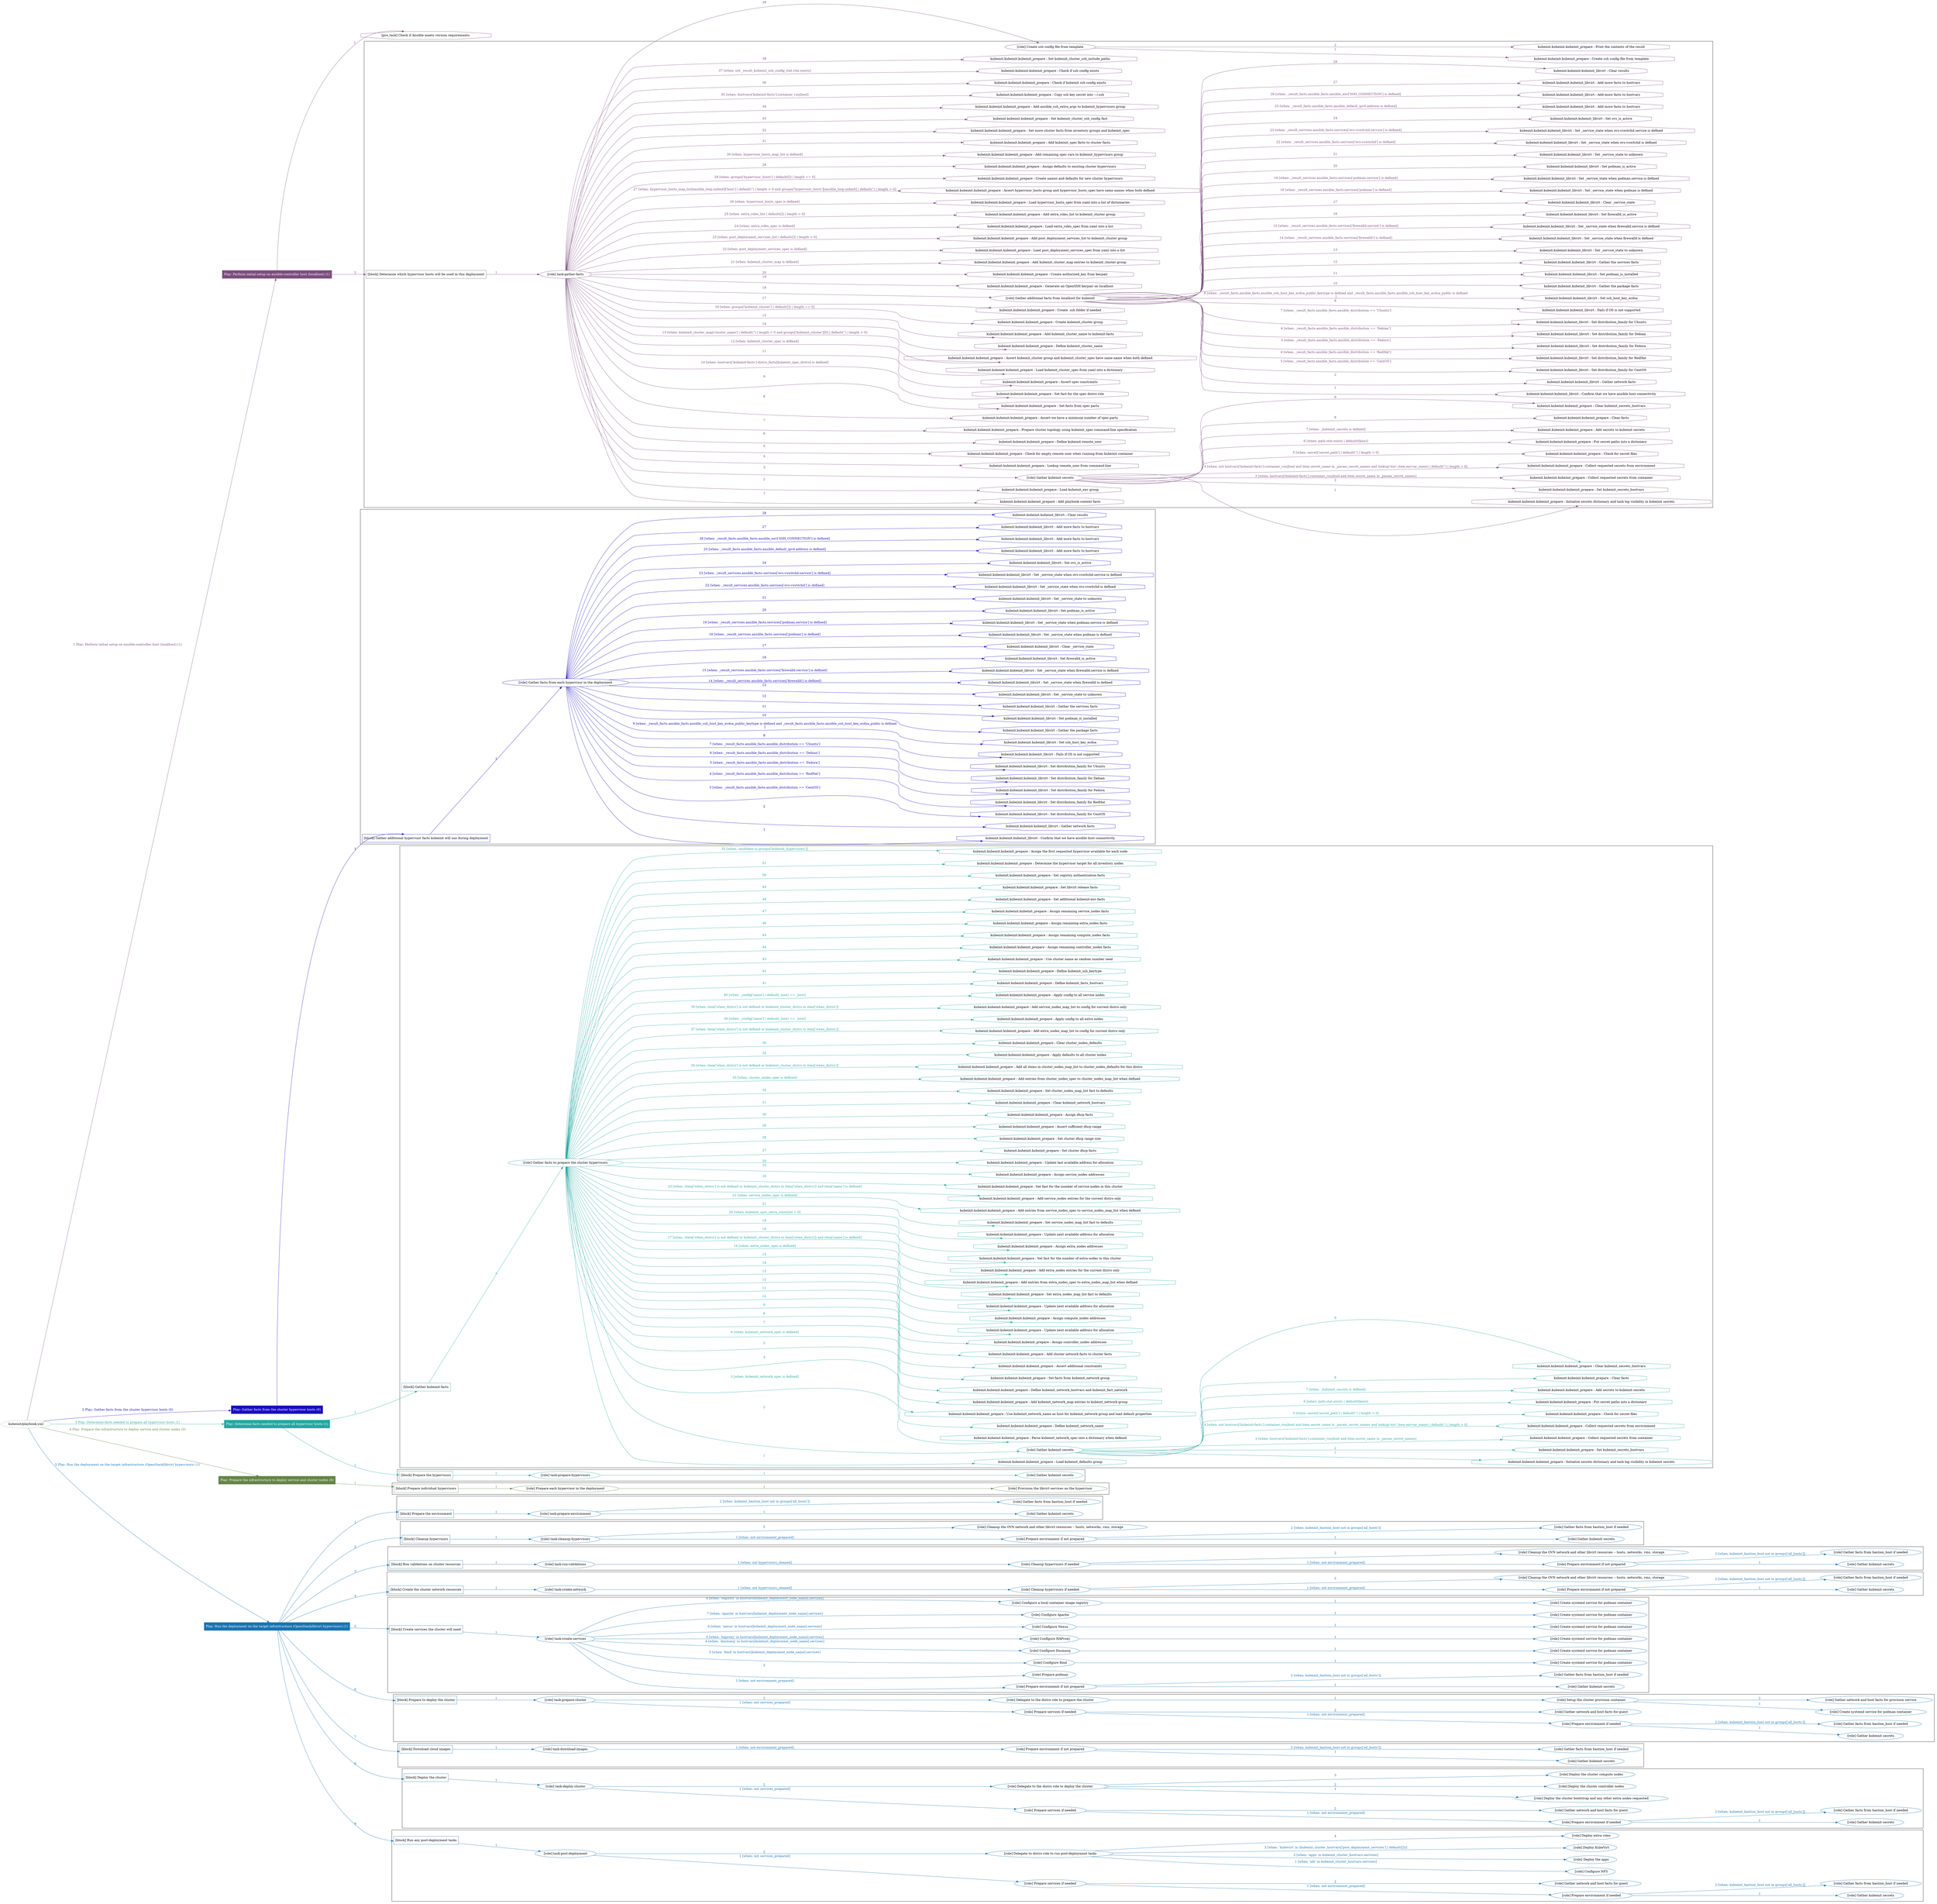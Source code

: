 digraph {
	graph [concentrate=true ordering=in rankdir=LR ratio=fill]
	edge [esep=5 sep=10]
	"kubeinit/playbook.yml" [URL="/home/runner/work/kubeinit/kubeinit/kubeinit/playbook.yml" id=playbook_0b2819f5 style=dotted]
	"kubeinit/playbook.yml" -> play_33531f42 [label="1 Play: Perform initial setup on ansible-controller host (localhost) (1)" color="#7b4e7e" fontcolor="#7b4e7e" id=edge_play_33531f42 labeltooltip="1 Play: Perform initial setup on ansible-controller host (localhost) (1)" tooltip="1 Play: Perform initial setup on ansible-controller host (localhost) (1)"]
	subgraph "Play: Perform initial setup on ansible-controller host (localhost) (1)" {
		play_33531f42 [label="Play: Perform initial setup on ansible-controller host (localhost) (1)" URL="/home/runner/work/kubeinit/kubeinit/kubeinit/playbook.yml" color="#7b4e7e" fontcolor="#ffffff" id=play_33531f42 shape=box style=filled tooltip=localhost]
		pre_task_e0752a9b [label="[pre_task] Check if Ansible meets version requirements." URL="/home/runner/work/kubeinit/kubeinit/kubeinit/playbook.yml" color="#7b4e7e" id=pre_task_e0752a9b shape=octagon tooltip="Check if Ansible meets version requirements."]
		play_33531f42 -> pre_task_e0752a9b [label="1 " color="#7b4e7e" fontcolor="#7b4e7e" id=edge_pre_task_e0752a9b labeltooltip="1 " tooltip="1 "]
		play_33531f42 -> block_29bcc756 [label=2 color="#7b4e7e" fontcolor="#7b4e7e" id=edge_block_29bcc756 labeltooltip=2 tooltip=2]
		subgraph cluster_block_29bcc756 {
			block_29bcc756 [label="[block] Determine which hypervisor hosts will be used in this deployment" URL="/home/runner/work/kubeinit/kubeinit/kubeinit/playbook.yml" color="#7b4e7e" id=block_29bcc756 labeltooltip="Determine which hypervisor hosts will be used in this deployment" shape=box tooltip="Determine which hypervisor hosts will be used in this deployment"]
			block_29bcc756 -> role_c59ec92b [label="1 " color="#7b4e7e" fontcolor="#7b4e7e" id=edge_role_c59ec92b labeltooltip="1 " tooltip="1 "]
			subgraph "task-gather-facts" {
				role_c59ec92b [label="[role] task-gather-facts" URL="/home/runner/work/kubeinit/kubeinit/kubeinit/playbook.yml" color="#7b4e7e" id=role_c59ec92b tooltip="task-gather-facts"]
				task_22fd3015 [label="kubeinit.kubeinit.kubeinit_prepare : Add playbook context facts" URL="/home/runner/.ansible/collections/ansible_collections/kubeinit/kubeinit/roles/kubeinit_prepare/tasks/build_hypervisors_group.yml" color="#7b4e7e" id=task_22fd3015 shape=octagon tooltip="kubeinit.kubeinit.kubeinit_prepare : Add playbook context facts"]
				role_c59ec92b -> task_22fd3015 [label="1 " color="#7b4e7e" fontcolor="#7b4e7e" id=edge_task_22fd3015 labeltooltip="1 " tooltip="1 "]
				task_8c7c5ac7 [label="kubeinit.kubeinit.kubeinit_prepare : Load kubeinit_env group" URL="/home/runner/.ansible/collections/ansible_collections/kubeinit/kubeinit/roles/kubeinit_prepare/tasks/build_hypervisors_group.yml" color="#7b4e7e" id=task_8c7c5ac7 shape=octagon tooltip="kubeinit.kubeinit.kubeinit_prepare : Load kubeinit_env group"]
				role_c59ec92b -> task_8c7c5ac7 [label="2 " color="#7b4e7e" fontcolor="#7b4e7e" id=edge_task_8c7c5ac7 labeltooltip="2 " tooltip="2 "]
				role_c59ec92b -> role_185f3295 [label="3 " color="#7b4e7e" fontcolor="#7b4e7e" id=edge_role_185f3295 labeltooltip="3 " tooltip="3 "]
				subgraph "Gather kubeinit secrets" {
					role_185f3295 [label="[role] Gather kubeinit secrets" URL="/home/runner/.ansible/collections/ansible_collections/kubeinit/kubeinit/roles/kubeinit_prepare/tasks/build_hypervisors_group.yml" color="#7b4e7e" id=role_185f3295 tooltip="Gather kubeinit secrets"]
					task_16e0ceaa [label="kubeinit.kubeinit.kubeinit_prepare : Initialize secrets dictionary and task log visibility in kubeinit secrets" URL="/home/runner/.ansible/collections/ansible_collections/kubeinit/kubeinit/roles/kubeinit_prepare/tasks/gather_kubeinit_secrets.yml" color="#7b4e7e" id=task_16e0ceaa shape=octagon tooltip="kubeinit.kubeinit.kubeinit_prepare : Initialize secrets dictionary and task log visibility in kubeinit secrets"]
					role_185f3295 -> task_16e0ceaa [label="1 " color="#7b4e7e" fontcolor="#7b4e7e" id=edge_task_16e0ceaa labeltooltip="1 " tooltip="1 "]
					task_46a9b5a5 [label="kubeinit.kubeinit.kubeinit_prepare : Set kubeinit_secrets_hostvars" URL="/home/runner/.ansible/collections/ansible_collections/kubeinit/kubeinit/roles/kubeinit_prepare/tasks/gather_kubeinit_secrets.yml" color="#7b4e7e" id=task_46a9b5a5 shape=octagon tooltip="kubeinit.kubeinit.kubeinit_prepare : Set kubeinit_secrets_hostvars"]
					role_185f3295 -> task_46a9b5a5 [label="2 " color="#7b4e7e" fontcolor="#7b4e7e" id=edge_task_46a9b5a5 labeltooltip="2 " tooltip="2 "]
					task_f80be353 [label="kubeinit.kubeinit.kubeinit_prepare : Collect requested secrets from container" URL="/home/runner/.ansible/collections/ansible_collections/kubeinit/kubeinit/roles/kubeinit_prepare/tasks/gather_kubeinit_secrets.yml" color="#7b4e7e" id=task_f80be353 shape=octagon tooltip="kubeinit.kubeinit.kubeinit_prepare : Collect requested secrets from container"]
					role_185f3295 -> task_f80be353 [label="3 [when: hostvars['kubeinit-facts'].container_run|bool and item.secret_name in _param_secret_names]" color="#7b4e7e" fontcolor="#7b4e7e" id=edge_task_f80be353 labeltooltip="3 [when: hostvars['kubeinit-facts'].container_run|bool and item.secret_name in _param_secret_names]" tooltip="3 [when: hostvars['kubeinit-facts'].container_run|bool and item.secret_name in _param_secret_names]"]
					task_618b495d [label="kubeinit.kubeinit.kubeinit_prepare : Collect requested secrets from environment" URL="/home/runner/.ansible/collections/ansible_collections/kubeinit/kubeinit/roles/kubeinit_prepare/tasks/gather_kubeinit_secrets.yml" color="#7b4e7e" id=task_618b495d shape=octagon tooltip="kubeinit.kubeinit.kubeinit_prepare : Collect requested secrets from environment"]
					role_185f3295 -> task_618b495d [label="4 [when: not hostvars['kubeinit-facts'].container_run|bool and item.secret_name in _param_secret_names and lookup('env',item.envvar_name) | default('') | length > 0]" color="#7b4e7e" fontcolor="#7b4e7e" id=edge_task_618b495d labeltooltip="4 [when: not hostvars['kubeinit-facts'].container_run|bool and item.secret_name in _param_secret_names and lookup('env',item.envvar_name) | default('') | length > 0]" tooltip="4 [when: not hostvars['kubeinit-facts'].container_run|bool and item.secret_name in _param_secret_names and lookup('env',item.envvar_name) | default('') | length > 0]"]
					task_148728a3 [label="kubeinit.kubeinit.kubeinit_prepare : Check for secret files" URL="/home/runner/.ansible/collections/ansible_collections/kubeinit/kubeinit/roles/kubeinit_prepare/tasks/gather_kubeinit_secrets.yml" color="#7b4e7e" id=task_148728a3 shape=octagon tooltip="kubeinit.kubeinit.kubeinit_prepare : Check for secret files"]
					role_185f3295 -> task_148728a3 [label="5 [when: secret['secret_path'] | default('') | length > 0]" color="#7b4e7e" fontcolor="#7b4e7e" id=edge_task_148728a3 labeltooltip="5 [when: secret['secret_path'] | default('') | length > 0]" tooltip="5 [when: secret['secret_path'] | default('') | length > 0]"]
					task_1b5e13de [label="kubeinit.kubeinit.kubeinit_prepare : Put secret paths into a dictionary" URL="/home/runner/.ansible/collections/ansible_collections/kubeinit/kubeinit/roles/kubeinit_prepare/tasks/gather_kubeinit_secrets.yml" color="#7b4e7e" id=task_1b5e13de shape=octagon tooltip="kubeinit.kubeinit.kubeinit_prepare : Put secret paths into a dictionary"]
					role_185f3295 -> task_1b5e13de [label="6 [when: path.stat.exists | default(false)]" color="#7b4e7e" fontcolor="#7b4e7e" id=edge_task_1b5e13de labeltooltip="6 [when: path.stat.exists | default(false)]" tooltip="6 [when: path.stat.exists | default(false)]"]
					task_c28211f0 [label="kubeinit.kubeinit.kubeinit_prepare : Add secrets to kubeinit secrets" URL="/home/runner/.ansible/collections/ansible_collections/kubeinit/kubeinit/roles/kubeinit_prepare/tasks/gather_kubeinit_secrets.yml" color="#7b4e7e" id=task_c28211f0 shape=octagon tooltip="kubeinit.kubeinit.kubeinit_prepare : Add secrets to kubeinit secrets"]
					role_185f3295 -> task_c28211f0 [label="7 [when: _kubeinit_secrets is defined]" color="#7b4e7e" fontcolor="#7b4e7e" id=edge_task_c28211f0 labeltooltip="7 [when: _kubeinit_secrets is defined]" tooltip="7 [when: _kubeinit_secrets is defined]"]
					task_6e8246fb [label="kubeinit.kubeinit.kubeinit_prepare : Clear facts" URL="/home/runner/.ansible/collections/ansible_collections/kubeinit/kubeinit/roles/kubeinit_prepare/tasks/gather_kubeinit_secrets.yml" color="#7b4e7e" id=task_6e8246fb shape=octagon tooltip="kubeinit.kubeinit.kubeinit_prepare : Clear facts"]
					role_185f3295 -> task_6e8246fb [label="8 " color="#7b4e7e" fontcolor="#7b4e7e" id=edge_task_6e8246fb labeltooltip="8 " tooltip="8 "]
					task_e9fc7fef [label="kubeinit.kubeinit.kubeinit_prepare : Clear kubeinit_secrets_hostvars" URL="/home/runner/.ansible/collections/ansible_collections/kubeinit/kubeinit/roles/kubeinit_prepare/tasks/gather_kubeinit_secrets.yml" color="#7b4e7e" id=task_e9fc7fef shape=octagon tooltip="kubeinit.kubeinit.kubeinit_prepare : Clear kubeinit_secrets_hostvars"]
					role_185f3295 -> task_e9fc7fef [label="9 " color="#7b4e7e" fontcolor="#7b4e7e" id=edge_task_e9fc7fef labeltooltip="9 " tooltip="9 "]
				}
				task_519c1c98 [label="kubeinit.kubeinit.kubeinit_prepare : Lookup remote_user from command-line" URL="/home/runner/.ansible/collections/ansible_collections/kubeinit/kubeinit/roles/kubeinit_prepare/tasks/build_hypervisors_group.yml" color="#7b4e7e" id=task_519c1c98 shape=octagon tooltip="kubeinit.kubeinit.kubeinit_prepare : Lookup remote_user from command-line"]
				role_c59ec92b -> task_519c1c98 [label="4 " color="#7b4e7e" fontcolor="#7b4e7e" id=edge_task_519c1c98 labeltooltip="4 " tooltip="4 "]
				task_97f949a8 [label="kubeinit.kubeinit.kubeinit_prepare : Check for empty remote user when running from kubeinit container" URL="/home/runner/.ansible/collections/ansible_collections/kubeinit/kubeinit/roles/kubeinit_prepare/tasks/build_hypervisors_group.yml" color="#7b4e7e" id=task_97f949a8 shape=octagon tooltip="kubeinit.kubeinit.kubeinit_prepare : Check for empty remote user when running from kubeinit container"]
				role_c59ec92b -> task_97f949a8 [label="5 " color="#7b4e7e" fontcolor="#7b4e7e" id=edge_task_97f949a8 labeltooltip="5 " tooltip="5 "]
				task_b6b1cb34 [label="kubeinit.kubeinit.kubeinit_prepare : Define kubeinit remote_user" URL="/home/runner/.ansible/collections/ansible_collections/kubeinit/kubeinit/roles/kubeinit_prepare/tasks/build_hypervisors_group.yml" color="#7b4e7e" id=task_b6b1cb34 shape=octagon tooltip="kubeinit.kubeinit.kubeinit_prepare : Define kubeinit remote_user"]
				role_c59ec92b -> task_b6b1cb34 [label="6 " color="#7b4e7e" fontcolor="#7b4e7e" id=edge_task_b6b1cb34 labeltooltip="6 " tooltip="6 "]
				task_cf29b64c [label="kubeinit.kubeinit.kubeinit_prepare : Prepare cluster topology using kubeinit_spec command-line specification" URL="/home/runner/.ansible/collections/ansible_collections/kubeinit/kubeinit/roles/kubeinit_prepare/tasks/build_hypervisors_group.yml" color="#7b4e7e" id=task_cf29b64c shape=octagon tooltip="kubeinit.kubeinit.kubeinit_prepare : Prepare cluster topology using kubeinit_spec command-line specification"]
				role_c59ec92b -> task_cf29b64c [label="7 " color="#7b4e7e" fontcolor="#7b4e7e" id=edge_task_cf29b64c labeltooltip="7 " tooltip="7 "]
				task_34bf1777 [label="kubeinit.kubeinit.kubeinit_prepare : Assert we have a minimum number of spec parts" URL="/home/runner/.ansible/collections/ansible_collections/kubeinit/kubeinit/roles/kubeinit_prepare/tasks/build_hypervisors_group.yml" color="#7b4e7e" id=task_34bf1777 shape=octagon tooltip="kubeinit.kubeinit.kubeinit_prepare : Assert we have a minimum number of spec parts"]
				role_c59ec92b -> task_34bf1777 [label="8 " color="#7b4e7e" fontcolor="#7b4e7e" id=edge_task_34bf1777 labeltooltip="8 " tooltip="8 "]
				task_d9e7461f [label="kubeinit.kubeinit.kubeinit_prepare : Set facts from spec parts" URL="/home/runner/.ansible/collections/ansible_collections/kubeinit/kubeinit/roles/kubeinit_prepare/tasks/build_hypervisors_group.yml" color="#7b4e7e" id=task_d9e7461f shape=octagon tooltip="kubeinit.kubeinit.kubeinit_prepare : Set facts from spec parts"]
				role_c59ec92b -> task_d9e7461f [label="9 " color="#7b4e7e" fontcolor="#7b4e7e" id=edge_task_d9e7461f labeltooltip="9 " tooltip="9 "]
				task_544e77fd [label="kubeinit.kubeinit.kubeinit_prepare : Set fact for the spec distro role" URL="/home/runner/.ansible/collections/ansible_collections/kubeinit/kubeinit/roles/kubeinit_prepare/tasks/build_hypervisors_group.yml" color="#7b4e7e" id=task_544e77fd shape=octagon tooltip="kubeinit.kubeinit.kubeinit_prepare : Set fact for the spec distro role"]
				role_c59ec92b -> task_544e77fd [label="10 [when: hostvars['kubeinit-facts'].distro_facts[kubeinit_spec_distro] is defined]" color="#7b4e7e" fontcolor="#7b4e7e" id=edge_task_544e77fd labeltooltip="10 [when: hostvars['kubeinit-facts'].distro_facts[kubeinit_spec_distro] is defined]" tooltip="10 [when: hostvars['kubeinit-facts'].distro_facts[kubeinit_spec_distro] is defined]"]
				task_80e687da [label="kubeinit.kubeinit.kubeinit_prepare : Assert spec constraints" URL="/home/runner/.ansible/collections/ansible_collections/kubeinit/kubeinit/roles/kubeinit_prepare/tasks/build_hypervisors_group.yml" color="#7b4e7e" id=task_80e687da shape=octagon tooltip="kubeinit.kubeinit.kubeinit_prepare : Assert spec constraints"]
				role_c59ec92b -> task_80e687da [label="11 " color="#7b4e7e" fontcolor="#7b4e7e" id=edge_task_80e687da labeltooltip="11 " tooltip="11 "]
				task_557ebf02 [label="kubeinit.kubeinit.kubeinit_prepare : Load kubeinit_cluster_spec from yaml into a dictionary" URL="/home/runner/.ansible/collections/ansible_collections/kubeinit/kubeinit/roles/kubeinit_prepare/tasks/build_hypervisors_group.yml" color="#7b4e7e" id=task_557ebf02 shape=octagon tooltip="kubeinit.kubeinit.kubeinit_prepare : Load kubeinit_cluster_spec from yaml into a dictionary"]
				role_c59ec92b -> task_557ebf02 [label="12 [when: kubeinit_cluster_spec is defined]" color="#7b4e7e" fontcolor="#7b4e7e" id=edge_task_557ebf02 labeltooltip="12 [when: kubeinit_cluster_spec is defined]" tooltip="12 [when: kubeinit_cluster_spec is defined]"]
				task_f9a3acda [label="kubeinit.kubeinit.kubeinit_prepare : Assert kubeinit_cluster group and kubeinit_cluster_spec have same name when both defined" URL="/home/runner/.ansible/collections/ansible_collections/kubeinit/kubeinit/roles/kubeinit_prepare/tasks/build_hypervisors_group.yml" color="#7b4e7e" id=task_f9a3acda shape=octagon tooltip="kubeinit.kubeinit.kubeinit_prepare : Assert kubeinit_cluster group and kubeinit_cluster_spec have same name when both defined"]
				role_c59ec92b -> task_f9a3acda [label="13 [when: kubeinit_cluster_map['cluster_name'] | default('') | length > 0 and groups['kubeinit_cluster'][0] | default('') | length > 0]" color="#7b4e7e" fontcolor="#7b4e7e" id=edge_task_f9a3acda labeltooltip="13 [when: kubeinit_cluster_map['cluster_name'] | default('') | length > 0 and groups['kubeinit_cluster'][0] | default('') | length > 0]" tooltip="13 [when: kubeinit_cluster_map['cluster_name'] | default('') | length > 0 and groups['kubeinit_cluster'][0] | default('') | length > 0]"]
				task_985c8aa6 [label="kubeinit.kubeinit.kubeinit_prepare : Define kubeinit_cluster_name" URL="/home/runner/.ansible/collections/ansible_collections/kubeinit/kubeinit/roles/kubeinit_prepare/tasks/build_hypervisors_group.yml" color="#7b4e7e" id=task_985c8aa6 shape=octagon tooltip="kubeinit.kubeinit.kubeinit_prepare : Define kubeinit_cluster_name"]
				role_c59ec92b -> task_985c8aa6 [label="14 " color="#7b4e7e" fontcolor="#7b4e7e" id=edge_task_985c8aa6 labeltooltip="14 " tooltip="14 "]
				task_52f1210b [label="kubeinit.kubeinit.kubeinit_prepare : Add kubeinit_cluster_name to kubeinit-facts" URL="/home/runner/.ansible/collections/ansible_collections/kubeinit/kubeinit/roles/kubeinit_prepare/tasks/build_hypervisors_group.yml" color="#7b4e7e" id=task_52f1210b shape=octagon tooltip="kubeinit.kubeinit.kubeinit_prepare : Add kubeinit_cluster_name to kubeinit-facts"]
				role_c59ec92b -> task_52f1210b [label="15 " color="#7b4e7e" fontcolor="#7b4e7e" id=edge_task_52f1210b labeltooltip="15 " tooltip="15 "]
				task_3cfd37d1 [label="kubeinit.kubeinit.kubeinit_prepare : Create kubeinit_cluster group" URL="/home/runner/.ansible/collections/ansible_collections/kubeinit/kubeinit/roles/kubeinit_prepare/tasks/build_hypervisors_group.yml" color="#7b4e7e" id=task_3cfd37d1 shape=octagon tooltip="kubeinit.kubeinit.kubeinit_prepare : Create kubeinit_cluster group"]
				role_c59ec92b -> task_3cfd37d1 [label="16 [when: groups['kubeinit_cluster'] | default([]) | length == 0]" color="#7b4e7e" fontcolor="#7b4e7e" id=edge_task_3cfd37d1 labeltooltip="16 [when: groups['kubeinit_cluster'] | default([]) | length == 0]" tooltip="16 [when: groups['kubeinit_cluster'] | default([]) | length == 0]"]
				task_6b1c2641 [label="kubeinit.kubeinit.kubeinit_prepare : Create .ssh folder if needed" URL="/home/runner/.ansible/collections/ansible_collections/kubeinit/kubeinit/roles/kubeinit_prepare/tasks/build_hypervisors_group.yml" color="#7b4e7e" id=task_6b1c2641 shape=octagon tooltip="kubeinit.kubeinit.kubeinit_prepare : Create .ssh folder if needed"]
				role_c59ec92b -> task_6b1c2641 [label="17 " color="#7b4e7e" fontcolor="#7b4e7e" id=edge_task_6b1c2641 labeltooltip="17 " tooltip="17 "]
				role_c59ec92b -> role_84665923 [label="18 " color="#7b4e7e" fontcolor="#7b4e7e" id=edge_role_84665923 labeltooltip="18 " tooltip="18 "]
				subgraph "Gather additional facts from localhost for kubeinit" {
					role_84665923 [label="[role] Gather additional facts from localhost for kubeinit" URL="/home/runner/.ansible/collections/ansible_collections/kubeinit/kubeinit/roles/kubeinit_prepare/tasks/build_hypervisors_group.yml" color="#7b4e7e" id=role_84665923 tooltip="Gather additional facts from localhost for kubeinit"]
					task_cf54e8cd [label="kubeinit.kubeinit.kubeinit_libvirt : Confirm that we have ansible host connectivity" URL="/home/runner/.ansible/collections/ansible_collections/kubeinit/kubeinit/roles/kubeinit_libvirt/tasks/gather_host_facts.yml" color="#7b4e7e" id=task_cf54e8cd shape=octagon tooltip="kubeinit.kubeinit.kubeinit_libvirt : Confirm that we have ansible host connectivity"]
					role_84665923 -> task_cf54e8cd [label="1 " color="#7b4e7e" fontcolor="#7b4e7e" id=edge_task_cf54e8cd labeltooltip="1 " tooltip="1 "]
					task_dea64870 [label="kubeinit.kubeinit.kubeinit_libvirt : Gather network facts" URL="/home/runner/.ansible/collections/ansible_collections/kubeinit/kubeinit/roles/kubeinit_libvirt/tasks/gather_host_facts.yml" color="#7b4e7e" id=task_dea64870 shape=octagon tooltip="kubeinit.kubeinit.kubeinit_libvirt : Gather network facts"]
					role_84665923 -> task_dea64870 [label="2 " color="#7b4e7e" fontcolor="#7b4e7e" id=edge_task_dea64870 labeltooltip="2 " tooltip="2 "]
					task_c9dedf5b [label="kubeinit.kubeinit.kubeinit_libvirt : Set distribution_family for CentOS" URL="/home/runner/.ansible/collections/ansible_collections/kubeinit/kubeinit/roles/kubeinit_libvirt/tasks/gather_host_facts.yml" color="#7b4e7e" id=task_c9dedf5b shape=octagon tooltip="kubeinit.kubeinit.kubeinit_libvirt : Set distribution_family for CentOS"]
					role_84665923 -> task_c9dedf5b [label="3 [when: _result_facts.ansible_facts.ansible_distribution == 'CentOS']" color="#7b4e7e" fontcolor="#7b4e7e" id=edge_task_c9dedf5b labeltooltip="3 [when: _result_facts.ansible_facts.ansible_distribution == 'CentOS']" tooltip="3 [when: _result_facts.ansible_facts.ansible_distribution == 'CentOS']"]
					task_8f68154a [label="kubeinit.kubeinit.kubeinit_libvirt : Set distribution_family for RedHat" URL="/home/runner/.ansible/collections/ansible_collections/kubeinit/kubeinit/roles/kubeinit_libvirt/tasks/gather_host_facts.yml" color="#7b4e7e" id=task_8f68154a shape=octagon tooltip="kubeinit.kubeinit.kubeinit_libvirt : Set distribution_family for RedHat"]
					role_84665923 -> task_8f68154a [label="4 [when: _result_facts.ansible_facts.ansible_distribution == 'RedHat']" color="#7b4e7e" fontcolor="#7b4e7e" id=edge_task_8f68154a labeltooltip="4 [when: _result_facts.ansible_facts.ansible_distribution == 'RedHat']" tooltip="4 [when: _result_facts.ansible_facts.ansible_distribution == 'RedHat']"]
					task_8f466906 [label="kubeinit.kubeinit.kubeinit_libvirt : Set distribution_family for Fedora" URL="/home/runner/.ansible/collections/ansible_collections/kubeinit/kubeinit/roles/kubeinit_libvirt/tasks/gather_host_facts.yml" color="#7b4e7e" id=task_8f466906 shape=octagon tooltip="kubeinit.kubeinit.kubeinit_libvirt : Set distribution_family for Fedora"]
					role_84665923 -> task_8f466906 [label="5 [when: _result_facts.ansible_facts.ansible_distribution == 'Fedora']" color="#7b4e7e" fontcolor="#7b4e7e" id=edge_task_8f466906 labeltooltip="5 [when: _result_facts.ansible_facts.ansible_distribution == 'Fedora']" tooltip="5 [when: _result_facts.ansible_facts.ansible_distribution == 'Fedora']"]
					task_b8207d43 [label="kubeinit.kubeinit.kubeinit_libvirt : Set distribution_family for Debian" URL="/home/runner/.ansible/collections/ansible_collections/kubeinit/kubeinit/roles/kubeinit_libvirt/tasks/gather_host_facts.yml" color="#7b4e7e" id=task_b8207d43 shape=octagon tooltip="kubeinit.kubeinit.kubeinit_libvirt : Set distribution_family for Debian"]
					role_84665923 -> task_b8207d43 [label="6 [when: _result_facts.ansible_facts.ansible_distribution == 'Debian']" color="#7b4e7e" fontcolor="#7b4e7e" id=edge_task_b8207d43 labeltooltip="6 [when: _result_facts.ansible_facts.ansible_distribution == 'Debian']" tooltip="6 [when: _result_facts.ansible_facts.ansible_distribution == 'Debian']"]
					task_bd90c48c [label="kubeinit.kubeinit.kubeinit_libvirt : Set distribution_family for Ubuntu" URL="/home/runner/.ansible/collections/ansible_collections/kubeinit/kubeinit/roles/kubeinit_libvirt/tasks/gather_host_facts.yml" color="#7b4e7e" id=task_bd90c48c shape=octagon tooltip="kubeinit.kubeinit.kubeinit_libvirt : Set distribution_family for Ubuntu"]
					role_84665923 -> task_bd90c48c [label="7 [when: _result_facts.ansible_facts.ansible_distribution == 'Ubuntu']" color="#7b4e7e" fontcolor="#7b4e7e" id=edge_task_bd90c48c labeltooltip="7 [when: _result_facts.ansible_facts.ansible_distribution == 'Ubuntu']" tooltip="7 [when: _result_facts.ansible_facts.ansible_distribution == 'Ubuntu']"]
					task_23ce46a1 [label="kubeinit.kubeinit.kubeinit_libvirt : Fails if OS is not supported" URL="/home/runner/.ansible/collections/ansible_collections/kubeinit/kubeinit/roles/kubeinit_libvirt/tasks/gather_host_facts.yml" color="#7b4e7e" id=task_23ce46a1 shape=octagon tooltip="kubeinit.kubeinit.kubeinit_libvirt : Fails if OS is not supported"]
					role_84665923 -> task_23ce46a1 [label="8 " color="#7b4e7e" fontcolor="#7b4e7e" id=edge_task_23ce46a1 labeltooltip="8 " tooltip="8 "]
					task_173f2395 [label="kubeinit.kubeinit.kubeinit_libvirt : Set ssh_host_key_ecdsa" URL="/home/runner/.ansible/collections/ansible_collections/kubeinit/kubeinit/roles/kubeinit_libvirt/tasks/gather_host_facts.yml" color="#7b4e7e" id=task_173f2395 shape=octagon tooltip="kubeinit.kubeinit.kubeinit_libvirt : Set ssh_host_key_ecdsa"]
					role_84665923 -> task_173f2395 [label="9 [when: _result_facts.ansible_facts.ansible_ssh_host_key_ecdsa_public_keytype is defined and _result_facts.ansible_facts.ansible_ssh_host_key_ecdsa_public is defined
]" color="#7b4e7e" fontcolor="#7b4e7e" id=edge_task_173f2395 labeltooltip="9 [when: _result_facts.ansible_facts.ansible_ssh_host_key_ecdsa_public_keytype is defined and _result_facts.ansible_facts.ansible_ssh_host_key_ecdsa_public is defined
]" tooltip="9 [when: _result_facts.ansible_facts.ansible_ssh_host_key_ecdsa_public_keytype is defined and _result_facts.ansible_facts.ansible_ssh_host_key_ecdsa_public is defined
]"]
					task_5e679e17 [label="kubeinit.kubeinit.kubeinit_libvirt : Gather the package facts" URL="/home/runner/.ansible/collections/ansible_collections/kubeinit/kubeinit/roles/kubeinit_libvirt/tasks/gather_host_facts.yml" color="#7b4e7e" id=task_5e679e17 shape=octagon tooltip="kubeinit.kubeinit.kubeinit_libvirt : Gather the package facts"]
					role_84665923 -> task_5e679e17 [label="10 " color="#7b4e7e" fontcolor="#7b4e7e" id=edge_task_5e679e17 labeltooltip="10 " tooltip="10 "]
					task_2df67ccd [label="kubeinit.kubeinit.kubeinit_libvirt : Set podman_is_installed" URL="/home/runner/.ansible/collections/ansible_collections/kubeinit/kubeinit/roles/kubeinit_libvirt/tasks/gather_host_facts.yml" color="#7b4e7e" id=task_2df67ccd shape=octagon tooltip="kubeinit.kubeinit.kubeinit_libvirt : Set podman_is_installed"]
					role_84665923 -> task_2df67ccd [label="11 " color="#7b4e7e" fontcolor="#7b4e7e" id=edge_task_2df67ccd labeltooltip="11 " tooltip="11 "]
					task_e72486db [label="kubeinit.kubeinit.kubeinit_libvirt : Gather the services facts" URL="/home/runner/.ansible/collections/ansible_collections/kubeinit/kubeinit/roles/kubeinit_libvirt/tasks/gather_host_facts.yml" color="#7b4e7e" id=task_e72486db shape=octagon tooltip="kubeinit.kubeinit.kubeinit_libvirt : Gather the services facts"]
					role_84665923 -> task_e72486db [label="12 " color="#7b4e7e" fontcolor="#7b4e7e" id=edge_task_e72486db labeltooltip="12 " tooltip="12 "]
					task_494f3217 [label="kubeinit.kubeinit.kubeinit_libvirt : Set _service_state to unknown" URL="/home/runner/.ansible/collections/ansible_collections/kubeinit/kubeinit/roles/kubeinit_libvirt/tasks/gather_host_facts.yml" color="#7b4e7e" id=task_494f3217 shape=octagon tooltip="kubeinit.kubeinit.kubeinit_libvirt : Set _service_state to unknown"]
					role_84665923 -> task_494f3217 [label="13 " color="#7b4e7e" fontcolor="#7b4e7e" id=edge_task_494f3217 labeltooltip="13 " tooltip="13 "]
					task_f047c68c [label="kubeinit.kubeinit.kubeinit_libvirt : Set _service_state when firewalld is defined" URL="/home/runner/.ansible/collections/ansible_collections/kubeinit/kubeinit/roles/kubeinit_libvirt/tasks/gather_host_facts.yml" color="#7b4e7e" id=task_f047c68c shape=octagon tooltip="kubeinit.kubeinit.kubeinit_libvirt : Set _service_state when firewalld is defined"]
					role_84665923 -> task_f047c68c [label="14 [when: _result_services.ansible_facts.services['firewalld'] is defined]" color="#7b4e7e" fontcolor="#7b4e7e" id=edge_task_f047c68c labeltooltip="14 [when: _result_services.ansible_facts.services['firewalld'] is defined]" tooltip="14 [when: _result_services.ansible_facts.services['firewalld'] is defined]"]
					task_a83f0db4 [label="kubeinit.kubeinit.kubeinit_libvirt : Set _service_state when firewalld.service is defined" URL="/home/runner/.ansible/collections/ansible_collections/kubeinit/kubeinit/roles/kubeinit_libvirt/tasks/gather_host_facts.yml" color="#7b4e7e" id=task_a83f0db4 shape=octagon tooltip="kubeinit.kubeinit.kubeinit_libvirt : Set _service_state when firewalld.service is defined"]
					role_84665923 -> task_a83f0db4 [label="15 [when: _result_services.ansible_facts.services['firewalld.service'] is defined]" color="#7b4e7e" fontcolor="#7b4e7e" id=edge_task_a83f0db4 labeltooltip="15 [when: _result_services.ansible_facts.services['firewalld.service'] is defined]" tooltip="15 [when: _result_services.ansible_facts.services['firewalld.service'] is defined]"]
					task_c041b878 [label="kubeinit.kubeinit.kubeinit_libvirt : Set firewalld_is_active" URL="/home/runner/.ansible/collections/ansible_collections/kubeinit/kubeinit/roles/kubeinit_libvirt/tasks/gather_host_facts.yml" color="#7b4e7e" id=task_c041b878 shape=octagon tooltip="kubeinit.kubeinit.kubeinit_libvirt : Set firewalld_is_active"]
					role_84665923 -> task_c041b878 [label="16 " color="#7b4e7e" fontcolor="#7b4e7e" id=edge_task_c041b878 labeltooltip="16 " tooltip="16 "]
					task_c5613ad9 [label="kubeinit.kubeinit.kubeinit_libvirt : Clear _service_state" URL="/home/runner/.ansible/collections/ansible_collections/kubeinit/kubeinit/roles/kubeinit_libvirt/tasks/gather_host_facts.yml" color="#7b4e7e" id=task_c5613ad9 shape=octagon tooltip="kubeinit.kubeinit.kubeinit_libvirt : Clear _service_state"]
					role_84665923 -> task_c5613ad9 [label="17 " color="#7b4e7e" fontcolor="#7b4e7e" id=edge_task_c5613ad9 labeltooltip="17 " tooltip="17 "]
					task_2c404d45 [label="kubeinit.kubeinit.kubeinit_libvirt : Set _service_state when podman is defined" URL="/home/runner/.ansible/collections/ansible_collections/kubeinit/kubeinit/roles/kubeinit_libvirt/tasks/gather_host_facts.yml" color="#7b4e7e" id=task_2c404d45 shape=octagon tooltip="kubeinit.kubeinit.kubeinit_libvirt : Set _service_state when podman is defined"]
					role_84665923 -> task_2c404d45 [label="18 [when: _result_services.ansible_facts.services['podman'] is defined]" color="#7b4e7e" fontcolor="#7b4e7e" id=edge_task_2c404d45 labeltooltip="18 [when: _result_services.ansible_facts.services['podman'] is defined]" tooltip="18 [when: _result_services.ansible_facts.services['podman'] is defined]"]
					task_0beea227 [label="kubeinit.kubeinit.kubeinit_libvirt : Set _service_state when podman.service is defined" URL="/home/runner/.ansible/collections/ansible_collections/kubeinit/kubeinit/roles/kubeinit_libvirt/tasks/gather_host_facts.yml" color="#7b4e7e" id=task_0beea227 shape=octagon tooltip="kubeinit.kubeinit.kubeinit_libvirt : Set _service_state when podman.service is defined"]
					role_84665923 -> task_0beea227 [label="19 [when: _result_services.ansible_facts.services['podman.service'] is defined]" color="#7b4e7e" fontcolor="#7b4e7e" id=edge_task_0beea227 labeltooltip="19 [when: _result_services.ansible_facts.services['podman.service'] is defined]" tooltip="19 [when: _result_services.ansible_facts.services['podman.service'] is defined]"]
					task_39f2d741 [label="kubeinit.kubeinit.kubeinit_libvirt : Set podman_is_active" URL="/home/runner/.ansible/collections/ansible_collections/kubeinit/kubeinit/roles/kubeinit_libvirt/tasks/gather_host_facts.yml" color="#7b4e7e" id=task_39f2d741 shape=octagon tooltip="kubeinit.kubeinit.kubeinit_libvirt : Set podman_is_active"]
					role_84665923 -> task_39f2d741 [label="20 " color="#7b4e7e" fontcolor="#7b4e7e" id=edge_task_39f2d741 labeltooltip="20 " tooltip="20 "]
					task_79f3e37b [label="kubeinit.kubeinit.kubeinit_libvirt : Set _service_state to unknown" URL="/home/runner/.ansible/collections/ansible_collections/kubeinit/kubeinit/roles/kubeinit_libvirt/tasks/gather_host_facts.yml" color="#7b4e7e" id=task_79f3e37b shape=octagon tooltip="kubeinit.kubeinit.kubeinit_libvirt : Set _service_state to unknown"]
					role_84665923 -> task_79f3e37b [label="21 " color="#7b4e7e" fontcolor="#7b4e7e" id=edge_task_79f3e37b labeltooltip="21 " tooltip="21 "]
					task_54f842d0 [label="kubeinit.kubeinit.kubeinit_libvirt : Set _service_state when ovs-vswitchd is defined" URL="/home/runner/.ansible/collections/ansible_collections/kubeinit/kubeinit/roles/kubeinit_libvirt/tasks/gather_host_facts.yml" color="#7b4e7e" id=task_54f842d0 shape=octagon tooltip="kubeinit.kubeinit.kubeinit_libvirt : Set _service_state when ovs-vswitchd is defined"]
					role_84665923 -> task_54f842d0 [label="22 [when: _result_services.ansible_facts.services['ovs-vswitchd'] is defined]" color="#7b4e7e" fontcolor="#7b4e7e" id=edge_task_54f842d0 labeltooltip="22 [when: _result_services.ansible_facts.services['ovs-vswitchd'] is defined]" tooltip="22 [when: _result_services.ansible_facts.services['ovs-vswitchd'] is defined]"]
					task_ab1063a5 [label="kubeinit.kubeinit.kubeinit_libvirt : Set _service_state when ovs-vswitchd.service is defined" URL="/home/runner/.ansible/collections/ansible_collections/kubeinit/kubeinit/roles/kubeinit_libvirt/tasks/gather_host_facts.yml" color="#7b4e7e" id=task_ab1063a5 shape=octagon tooltip="kubeinit.kubeinit.kubeinit_libvirt : Set _service_state when ovs-vswitchd.service is defined"]
					role_84665923 -> task_ab1063a5 [label="23 [when: _result_services.ansible_facts.services['ovs-vswitchd.service'] is defined]" color="#7b4e7e" fontcolor="#7b4e7e" id=edge_task_ab1063a5 labeltooltip="23 [when: _result_services.ansible_facts.services['ovs-vswitchd.service'] is defined]" tooltip="23 [when: _result_services.ansible_facts.services['ovs-vswitchd.service'] is defined]"]
					task_0614610e [label="kubeinit.kubeinit.kubeinit_libvirt : Set ovs_is_active" URL="/home/runner/.ansible/collections/ansible_collections/kubeinit/kubeinit/roles/kubeinit_libvirt/tasks/gather_host_facts.yml" color="#7b4e7e" id=task_0614610e shape=octagon tooltip="kubeinit.kubeinit.kubeinit_libvirt : Set ovs_is_active"]
					role_84665923 -> task_0614610e [label="24 " color="#7b4e7e" fontcolor="#7b4e7e" id=edge_task_0614610e labeltooltip="24 " tooltip="24 "]
					task_6eb6990d [label="kubeinit.kubeinit.kubeinit_libvirt : Add more facts to hostvars" URL="/home/runner/.ansible/collections/ansible_collections/kubeinit/kubeinit/roles/kubeinit_libvirt/tasks/gather_host_facts.yml" color="#7b4e7e" id=task_6eb6990d shape=octagon tooltip="kubeinit.kubeinit.kubeinit_libvirt : Add more facts to hostvars"]
					role_84665923 -> task_6eb6990d [label="25 [when: _result_facts.ansible_facts.ansible_default_ipv4.address is defined]" color="#7b4e7e" fontcolor="#7b4e7e" id=edge_task_6eb6990d labeltooltip="25 [when: _result_facts.ansible_facts.ansible_default_ipv4.address is defined]" tooltip="25 [when: _result_facts.ansible_facts.ansible_default_ipv4.address is defined]"]
					task_36600c3f [label="kubeinit.kubeinit.kubeinit_libvirt : Add more facts to hostvars" URL="/home/runner/.ansible/collections/ansible_collections/kubeinit/kubeinit/roles/kubeinit_libvirt/tasks/gather_host_facts.yml" color="#7b4e7e" id=task_36600c3f shape=octagon tooltip="kubeinit.kubeinit.kubeinit_libvirt : Add more facts to hostvars"]
					role_84665923 -> task_36600c3f [label="26 [when: _result_facts.ansible_facts.ansible_env['SSH_CONNECTION'] is defined]" color="#7b4e7e" fontcolor="#7b4e7e" id=edge_task_36600c3f labeltooltip="26 [when: _result_facts.ansible_facts.ansible_env['SSH_CONNECTION'] is defined]" tooltip="26 [when: _result_facts.ansible_facts.ansible_env['SSH_CONNECTION'] is defined]"]
					task_96b84de2 [label="kubeinit.kubeinit.kubeinit_libvirt : Add more facts to hostvars" URL="/home/runner/.ansible/collections/ansible_collections/kubeinit/kubeinit/roles/kubeinit_libvirt/tasks/gather_host_facts.yml" color="#7b4e7e" id=task_96b84de2 shape=octagon tooltip="kubeinit.kubeinit.kubeinit_libvirt : Add more facts to hostvars"]
					role_84665923 -> task_96b84de2 [label="27 " color="#7b4e7e" fontcolor="#7b4e7e" id=edge_task_96b84de2 labeltooltip="27 " tooltip="27 "]
					task_4af07b25 [label="kubeinit.kubeinit.kubeinit_libvirt : Clear results" URL="/home/runner/.ansible/collections/ansible_collections/kubeinit/kubeinit/roles/kubeinit_libvirt/tasks/gather_host_facts.yml" color="#7b4e7e" id=task_4af07b25 shape=octagon tooltip="kubeinit.kubeinit.kubeinit_libvirt : Clear results"]
					role_84665923 -> task_4af07b25 [label="28 " color="#7b4e7e" fontcolor="#7b4e7e" id=edge_task_4af07b25 labeltooltip="28 " tooltip="28 "]
				}
				task_283c2a2d [label="kubeinit.kubeinit.kubeinit_prepare : Generate an OpenSSH keypair on localhost" URL="/home/runner/.ansible/collections/ansible_collections/kubeinit/kubeinit/roles/kubeinit_prepare/tasks/build_hypervisors_group.yml" color="#7b4e7e" id=task_283c2a2d shape=octagon tooltip="kubeinit.kubeinit.kubeinit_prepare : Generate an OpenSSH keypair on localhost"]
				role_c59ec92b -> task_283c2a2d [label="19 " color="#7b4e7e" fontcolor="#7b4e7e" id=edge_task_283c2a2d labeltooltip="19 " tooltip="19 "]
				task_81ffab96 [label="kubeinit.kubeinit.kubeinit_prepare : Create authorized_key from keypair" URL="/home/runner/.ansible/collections/ansible_collections/kubeinit/kubeinit/roles/kubeinit_prepare/tasks/build_hypervisors_group.yml" color="#7b4e7e" id=task_81ffab96 shape=octagon tooltip="kubeinit.kubeinit.kubeinit_prepare : Create authorized_key from keypair"]
				role_c59ec92b -> task_81ffab96 [label="20 " color="#7b4e7e" fontcolor="#7b4e7e" id=edge_task_81ffab96 labeltooltip="20 " tooltip="20 "]
				task_5649fc7c [label="kubeinit.kubeinit.kubeinit_prepare : Add kubeinit_cluster_map entries to kubeinit_cluster group" URL="/home/runner/.ansible/collections/ansible_collections/kubeinit/kubeinit/roles/kubeinit_prepare/tasks/build_hypervisors_group.yml" color="#7b4e7e" id=task_5649fc7c shape=octagon tooltip="kubeinit.kubeinit.kubeinit_prepare : Add kubeinit_cluster_map entries to kubeinit_cluster group"]
				role_c59ec92b -> task_5649fc7c [label="21 [when: kubeinit_cluster_map is defined]" color="#7b4e7e" fontcolor="#7b4e7e" id=edge_task_5649fc7c labeltooltip="21 [when: kubeinit_cluster_map is defined]" tooltip="21 [when: kubeinit_cluster_map is defined]"]
				task_cd25f6c4 [label="kubeinit.kubeinit.kubeinit_prepare : Load post_deployment_services_spec from yaml into a list" URL="/home/runner/.ansible/collections/ansible_collections/kubeinit/kubeinit/roles/kubeinit_prepare/tasks/build_hypervisors_group.yml" color="#7b4e7e" id=task_cd25f6c4 shape=octagon tooltip="kubeinit.kubeinit.kubeinit_prepare : Load post_deployment_services_spec from yaml into a list"]
				role_c59ec92b -> task_cd25f6c4 [label="22 [when: post_deployment_services_spec is defined]" color="#7b4e7e" fontcolor="#7b4e7e" id=edge_task_cd25f6c4 labeltooltip="22 [when: post_deployment_services_spec is defined]" tooltip="22 [when: post_deployment_services_spec is defined]"]
				task_999fe66c [label="kubeinit.kubeinit.kubeinit_prepare : Add post_deployment_services_list to kubeinit_cluster group" URL="/home/runner/.ansible/collections/ansible_collections/kubeinit/kubeinit/roles/kubeinit_prepare/tasks/build_hypervisors_group.yml" color="#7b4e7e" id=task_999fe66c shape=octagon tooltip="kubeinit.kubeinit.kubeinit_prepare : Add post_deployment_services_list to kubeinit_cluster group"]
				role_c59ec92b -> task_999fe66c [label="23 [when: post_deployment_services_list | default([]) | length > 0]" color="#7b4e7e" fontcolor="#7b4e7e" id=edge_task_999fe66c labeltooltip="23 [when: post_deployment_services_list | default([]) | length > 0]" tooltip="23 [when: post_deployment_services_list | default([]) | length > 0]"]
				task_1368aa39 [label="kubeinit.kubeinit.kubeinit_prepare : Load extra_roles_spec from yaml into a list" URL="/home/runner/.ansible/collections/ansible_collections/kubeinit/kubeinit/roles/kubeinit_prepare/tasks/build_hypervisors_group.yml" color="#7b4e7e" id=task_1368aa39 shape=octagon tooltip="kubeinit.kubeinit.kubeinit_prepare : Load extra_roles_spec from yaml into a list"]
				role_c59ec92b -> task_1368aa39 [label="24 [when: extra_roles_spec is defined]" color="#7b4e7e" fontcolor="#7b4e7e" id=edge_task_1368aa39 labeltooltip="24 [when: extra_roles_spec is defined]" tooltip="24 [when: extra_roles_spec is defined]"]
				task_8a0f328e [label="kubeinit.kubeinit.kubeinit_prepare : Add extra_roles_list to kubeinit_cluster group" URL="/home/runner/.ansible/collections/ansible_collections/kubeinit/kubeinit/roles/kubeinit_prepare/tasks/build_hypervisors_group.yml" color="#7b4e7e" id=task_8a0f328e shape=octagon tooltip="kubeinit.kubeinit.kubeinit_prepare : Add extra_roles_list to kubeinit_cluster group"]
				role_c59ec92b -> task_8a0f328e [label="25 [when: extra_roles_list | default([]) | length > 0]" color="#7b4e7e" fontcolor="#7b4e7e" id=edge_task_8a0f328e labeltooltip="25 [when: extra_roles_list | default([]) | length > 0]" tooltip="25 [when: extra_roles_list | default([]) | length > 0]"]
				task_98f5a769 [label="kubeinit.kubeinit.kubeinit_prepare : Load hypervisor_hosts_spec from yaml into a list of dictionaries" URL="/home/runner/.ansible/collections/ansible_collections/kubeinit/kubeinit/roles/kubeinit_prepare/tasks/build_hypervisors_group.yml" color="#7b4e7e" id=task_98f5a769 shape=octagon tooltip="kubeinit.kubeinit.kubeinit_prepare : Load hypervisor_hosts_spec from yaml into a list of dictionaries"]
				role_c59ec92b -> task_98f5a769 [label="26 [when: hypervisor_hosts_spec is defined]" color="#7b4e7e" fontcolor="#7b4e7e" id=edge_task_98f5a769 labeltooltip="26 [when: hypervisor_hosts_spec is defined]" tooltip="26 [when: hypervisor_hosts_spec is defined]"]
				task_3b4baec1 [label="kubeinit.kubeinit.kubeinit_prepare : Assert hypervisor_hosts group and hypervisor_hosts_spec have same names when both defined" URL="/home/runner/.ansible/collections/ansible_collections/kubeinit/kubeinit/roles/kubeinit_prepare/tasks/build_hypervisors_group.yml" color="#7b4e7e" id=task_3b4baec1 shape=octagon tooltip="kubeinit.kubeinit.kubeinit_prepare : Assert hypervisor_hosts group and hypervisor_hosts_spec have same names when both defined"]
				role_c59ec92b -> task_3b4baec1 [label="27 [when: hypervisor_hosts_map_list[ansible_loop.index0]['host'] | default('') | length > 0 and groups['hypervisor_hosts'][ansible_loop.index0] | default('') | length > 0]" color="#7b4e7e" fontcolor="#7b4e7e" id=edge_task_3b4baec1 labeltooltip="27 [when: hypervisor_hosts_map_list[ansible_loop.index0]['host'] | default('') | length > 0 and groups['hypervisor_hosts'][ansible_loop.index0] | default('') | length > 0]" tooltip="27 [when: hypervisor_hosts_map_list[ansible_loop.index0]['host'] | default('') | length > 0 and groups['hypervisor_hosts'][ansible_loop.index0] | default('') | length > 0]"]
				task_a4c68dca [label="kubeinit.kubeinit.kubeinit_prepare : Create names and defaults for new cluster hypervisors" URL="/home/runner/.ansible/collections/ansible_collections/kubeinit/kubeinit/roles/kubeinit_prepare/tasks/build_hypervisors_group.yml" color="#7b4e7e" id=task_a4c68dca shape=octagon tooltip="kubeinit.kubeinit.kubeinit_prepare : Create names and defaults for new cluster hypervisors"]
				role_c59ec92b -> task_a4c68dca [label="28 [when: groups['hypervisor_hosts'] | default([]) | length == 0]" color="#7b4e7e" fontcolor="#7b4e7e" id=edge_task_a4c68dca labeltooltip="28 [when: groups['hypervisor_hosts'] | default([]) | length == 0]" tooltip="28 [when: groups['hypervisor_hosts'] | default([]) | length == 0]"]
				task_1f7da3b0 [label="kubeinit.kubeinit.kubeinit_prepare : Assign defaults to existing cluster hypervisors" URL="/home/runner/.ansible/collections/ansible_collections/kubeinit/kubeinit/roles/kubeinit_prepare/tasks/build_hypervisors_group.yml" color="#7b4e7e" id=task_1f7da3b0 shape=octagon tooltip="kubeinit.kubeinit.kubeinit_prepare : Assign defaults to existing cluster hypervisors"]
				role_c59ec92b -> task_1f7da3b0 [label="29 " color="#7b4e7e" fontcolor="#7b4e7e" id=edge_task_1f7da3b0 labeltooltip="29 " tooltip="29 "]
				task_e190e98c [label="kubeinit.kubeinit.kubeinit_prepare : Add remaining spec vars to kubeinit_hypervisors group" URL="/home/runner/.ansible/collections/ansible_collections/kubeinit/kubeinit/roles/kubeinit_prepare/tasks/build_hypervisors_group.yml" color="#7b4e7e" id=task_e190e98c shape=octagon tooltip="kubeinit.kubeinit.kubeinit_prepare : Add remaining spec vars to kubeinit_hypervisors group"]
				role_c59ec92b -> task_e190e98c [label="30 [when: hypervisor_hosts_map_list is defined]" color="#7b4e7e" fontcolor="#7b4e7e" id=edge_task_e190e98c labeltooltip="30 [when: hypervisor_hosts_map_list is defined]" tooltip="30 [when: hypervisor_hosts_map_list is defined]"]
				task_3589a5fa [label="kubeinit.kubeinit.kubeinit_prepare : Add kubeinit_spec facts to cluster facts" URL="/home/runner/.ansible/collections/ansible_collections/kubeinit/kubeinit/roles/kubeinit_prepare/tasks/build_hypervisors_group.yml" color="#7b4e7e" id=task_3589a5fa shape=octagon tooltip="kubeinit.kubeinit.kubeinit_prepare : Add kubeinit_spec facts to cluster facts"]
				role_c59ec92b -> task_3589a5fa [label="31 " color="#7b4e7e" fontcolor="#7b4e7e" id=edge_task_3589a5fa labeltooltip="31 " tooltip="31 "]
				task_6db4dad5 [label="kubeinit.kubeinit.kubeinit_prepare : Set more cluster facts from inventory groups and kubeinit_spec" URL="/home/runner/.ansible/collections/ansible_collections/kubeinit/kubeinit/roles/kubeinit_prepare/tasks/build_hypervisors_group.yml" color="#7b4e7e" id=task_6db4dad5 shape=octagon tooltip="kubeinit.kubeinit.kubeinit_prepare : Set more cluster facts from inventory groups and kubeinit_spec"]
				role_c59ec92b -> task_6db4dad5 [label="32 " color="#7b4e7e" fontcolor="#7b4e7e" id=edge_task_6db4dad5 labeltooltip="32 " tooltip="32 "]
				task_84e9514c [label="kubeinit.kubeinit.kubeinit_prepare : Set kubeinit_cluster_ssh_config fact" URL="/home/runner/.ansible/collections/ansible_collections/kubeinit/kubeinit/roles/kubeinit_prepare/tasks/build_hypervisors_group.yml" color="#7b4e7e" id=task_84e9514c shape=octagon tooltip="kubeinit.kubeinit.kubeinit_prepare : Set kubeinit_cluster_ssh_config fact"]
				role_c59ec92b -> task_84e9514c [label="33 " color="#7b4e7e" fontcolor="#7b4e7e" id=edge_task_84e9514c labeltooltip="33 " tooltip="33 "]
				task_784c43be [label="kubeinit.kubeinit.kubeinit_prepare : Add ansible_ssh_extra_args to kubeinit_hypervisors group" URL="/home/runner/.ansible/collections/ansible_collections/kubeinit/kubeinit/roles/kubeinit_prepare/tasks/build_hypervisors_group.yml" color="#7b4e7e" id=task_784c43be shape=octagon tooltip="kubeinit.kubeinit.kubeinit_prepare : Add ansible_ssh_extra_args to kubeinit_hypervisors group"]
				role_c59ec92b -> task_784c43be [label="34 " color="#7b4e7e" fontcolor="#7b4e7e" id=edge_task_784c43be labeltooltip="34 " tooltip="34 "]
				task_2ab589e6 [label="kubeinit.kubeinit.kubeinit_prepare : Copy ssh key secret into ~/.ssh" URL="/home/runner/.ansible/collections/ansible_collections/kubeinit/kubeinit/roles/kubeinit_prepare/tasks/build_hypervisors_group.yml" color="#7b4e7e" id=task_2ab589e6 shape=octagon tooltip="kubeinit.kubeinit.kubeinit_prepare : Copy ssh key secret into ~/.ssh"]
				role_c59ec92b -> task_2ab589e6 [label="35 [when: hostvars['kubeinit-facts'].container_run|bool]" color="#7b4e7e" fontcolor="#7b4e7e" id=edge_task_2ab589e6 labeltooltip="35 [when: hostvars['kubeinit-facts'].container_run|bool]" tooltip="35 [when: hostvars['kubeinit-facts'].container_run|bool]"]
				task_8840fc80 [label="kubeinit.kubeinit.kubeinit_prepare : Check if kubeinit ssh config exists" URL="/home/runner/.ansible/collections/ansible_collections/kubeinit/kubeinit/roles/kubeinit_prepare/tasks/build_hypervisors_group.yml" color="#7b4e7e" id=task_8840fc80 shape=octagon tooltip="kubeinit.kubeinit.kubeinit_prepare : Check if kubeinit ssh config exists"]
				role_c59ec92b -> task_8840fc80 [label="36 " color="#7b4e7e" fontcolor="#7b4e7e" id=edge_task_8840fc80 labeltooltip="36 " tooltip="36 "]
				task_cade3a8f [label="kubeinit.kubeinit.kubeinit_prepare : Check if ssh config exists" URL="/home/runner/.ansible/collections/ansible_collections/kubeinit/kubeinit/roles/kubeinit_prepare/tasks/build_hypervisors_group.yml" color="#7b4e7e" id=task_cade3a8f shape=octagon tooltip="kubeinit.kubeinit.kubeinit_prepare : Check if ssh config exists"]
				role_c59ec92b -> task_cade3a8f [label="37 [when: not _result_kubeinit_ssh_config_stat.stat.exists]" color="#7b4e7e" fontcolor="#7b4e7e" id=edge_task_cade3a8f labeltooltip="37 [when: not _result_kubeinit_ssh_config_stat.stat.exists]" tooltip="37 [when: not _result_kubeinit_ssh_config_stat.stat.exists]"]
				task_c4ff6ecf [label="kubeinit.kubeinit.kubeinit_prepare : Set kubeinit_cluster_ssh_include_paths" URL="/home/runner/.ansible/collections/ansible_collections/kubeinit/kubeinit/roles/kubeinit_prepare/tasks/build_hypervisors_group.yml" color="#7b4e7e" id=task_c4ff6ecf shape=octagon tooltip="kubeinit.kubeinit.kubeinit_prepare : Set kubeinit_cluster_ssh_include_paths"]
				role_c59ec92b -> task_c4ff6ecf [label="38 " color="#7b4e7e" fontcolor="#7b4e7e" id=edge_task_c4ff6ecf labeltooltip="38 " tooltip="38 "]
				role_c59ec92b -> role_a48b2c74 [label="39 " color="#7b4e7e" fontcolor="#7b4e7e" id=edge_role_a48b2c74 labeltooltip="39 " tooltip="39 "]
				subgraph "Create ssh config file from template" {
					role_a48b2c74 [label="[role] Create ssh config file from template" URL="/home/runner/.ansible/collections/ansible_collections/kubeinit/kubeinit/roles/kubeinit_prepare/tasks/build_hypervisors_group.yml" color="#7b4e7e" id=role_a48b2c74 tooltip="Create ssh config file from template"]
					task_14e1885d [label="kubeinit.kubeinit.kubeinit_prepare : Create ssh config file from template" URL="/home/runner/.ansible/collections/ansible_collections/kubeinit/kubeinit/roles/kubeinit_prepare/tasks/create_host_ssh_config.yml" color="#7b4e7e" id=task_14e1885d shape=octagon tooltip="kubeinit.kubeinit.kubeinit_prepare : Create ssh config file from template"]
					role_a48b2c74 -> task_14e1885d [label="1 " color="#7b4e7e" fontcolor="#7b4e7e" id=edge_task_14e1885d labeltooltip="1 " tooltip="1 "]
					task_6d76e9a9 [label="kubeinit.kubeinit.kubeinit_prepare : Print the contents of the result" URL="/home/runner/.ansible/collections/ansible_collections/kubeinit/kubeinit/roles/kubeinit_prepare/tasks/create_host_ssh_config.yml" color="#7b4e7e" id=task_6d76e9a9 shape=octagon tooltip="kubeinit.kubeinit.kubeinit_prepare : Print the contents of the result"]
					role_a48b2c74 -> task_6d76e9a9 [label="2 " color="#7b4e7e" fontcolor="#7b4e7e" id=edge_task_6d76e9a9 labeltooltip="2 " tooltip="2 "]
				}
			}
		}
	}
	"kubeinit/playbook.yml" -> play_f146e8d2 [label="2 Play: Gather facts from the cluster hypervisor hosts (0)" color="#180ebe" fontcolor="#180ebe" id=edge_play_f146e8d2 labeltooltip="2 Play: Gather facts from the cluster hypervisor hosts (0)" tooltip="2 Play: Gather facts from the cluster hypervisor hosts (0)"]
	subgraph "Play: Gather facts from the cluster hypervisor hosts (0)" {
		play_f146e8d2 [label="Play: Gather facts from the cluster hypervisor hosts (0)" URL="/home/runner/work/kubeinit/kubeinit/kubeinit/playbook.yml" color="#180ebe" fontcolor="#ffffff" id=play_f146e8d2 shape=box style=filled tooltip="Play: Gather facts from the cluster hypervisor hosts (0)"]
		play_f146e8d2 -> block_ac7df325 [label=1 color="#180ebe" fontcolor="#180ebe" id=edge_block_ac7df325 labeltooltip=1 tooltip=1]
		subgraph cluster_block_ac7df325 {
			block_ac7df325 [label="[block] Gather additional hypervisor facts kubeinit will use during deployment" URL="/home/runner/work/kubeinit/kubeinit/kubeinit/playbook.yml" color="#180ebe" id=block_ac7df325 labeltooltip="Gather additional hypervisor facts kubeinit will use during deployment" shape=box tooltip="Gather additional hypervisor facts kubeinit will use during deployment"]
			block_ac7df325 -> role_661cfc79 [label="1 " color="#180ebe" fontcolor="#180ebe" id=edge_role_661cfc79 labeltooltip="1 " tooltip="1 "]
			subgraph "Gather facts from each hypervisor in the deployment" {
				role_661cfc79 [label="[role] Gather facts from each hypervisor in the deployment" URL="/home/runner/work/kubeinit/kubeinit/kubeinit/playbook.yml" color="#180ebe" id=role_661cfc79 tooltip="Gather facts from each hypervisor in the deployment"]
				task_3ba5481a [label="kubeinit.kubeinit.kubeinit_libvirt : Confirm that we have ansible host connectivity" URL="/home/runner/.ansible/collections/ansible_collections/kubeinit/kubeinit/roles/kubeinit_libvirt/tasks/gather_host_facts.yml" color="#180ebe" id=task_3ba5481a shape=octagon tooltip="kubeinit.kubeinit.kubeinit_libvirt : Confirm that we have ansible host connectivity"]
				role_661cfc79 -> task_3ba5481a [label="1 " color="#180ebe" fontcolor="#180ebe" id=edge_task_3ba5481a labeltooltip="1 " tooltip="1 "]
				task_ff11561c [label="kubeinit.kubeinit.kubeinit_libvirt : Gather network facts" URL="/home/runner/.ansible/collections/ansible_collections/kubeinit/kubeinit/roles/kubeinit_libvirt/tasks/gather_host_facts.yml" color="#180ebe" id=task_ff11561c shape=octagon tooltip="kubeinit.kubeinit.kubeinit_libvirt : Gather network facts"]
				role_661cfc79 -> task_ff11561c [label="2 " color="#180ebe" fontcolor="#180ebe" id=edge_task_ff11561c labeltooltip="2 " tooltip="2 "]
				task_c196fd47 [label="kubeinit.kubeinit.kubeinit_libvirt : Set distribution_family for CentOS" URL="/home/runner/.ansible/collections/ansible_collections/kubeinit/kubeinit/roles/kubeinit_libvirt/tasks/gather_host_facts.yml" color="#180ebe" id=task_c196fd47 shape=octagon tooltip="kubeinit.kubeinit.kubeinit_libvirt : Set distribution_family for CentOS"]
				role_661cfc79 -> task_c196fd47 [label="3 [when: _result_facts.ansible_facts.ansible_distribution == 'CentOS']" color="#180ebe" fontcolor="#180ebe" id=edge_task_c196fd47 labeltooltip="3 [when: _result_facts.ansible_facts.ansible_distribution == 'CentOS']" tooltip="3 [when: _result_facts.ansible_facts.ansible_distribution == 'CentOS']"]
				task_50c29ffd [label="kubeinit.kubeinit.kubeinit_libvirt : Set distribution_family for RedHat" URL="/home/runner/.ansible/collections/ansible_collections/kubeinit/kubeinit/roles/kubeinit_libvirt/tasks/gather_host_facts.yml" color="#180ebe" id=task_50c29ffd shape=octagon tooltip="kubeinit.kubeinit.kubeinit_libvirt : Set distribution_family for RedHat"]
				role_661cfc79 -> task_50c29ffd [label="4 [when: _result_facts.ansible_facts.ansible_distribution == 'RedHat']" color="#180ebe" fontcolor="#180ebe" id=edge_task_50c29ffd labeltooltip="4 [when: _result_facts.ansible_facts.ansible_distribution == 'RedHat']" tooltip="4 [when: _result_facts.ansible_facts.ansible_distribution == 'RedHat']"]
				task_4753b79c [label="kubeinit.kubeinit.kubeinit_libvirt : Set distribution_family for Fedora" URL="/home/runner/.ansible/collections/ansible_collections/kubeinit/kubeinit/roles/kubeinit_libvirt/tasks/gather_host_facts.yml" color="#180ebe" id=task_4753b79c shape=octagon tooltip="kubeinit.kubeinit.kubeinit_libvirt : Set distribution_family for Fedora"]
				role_661cfc79 -> task_4753b79c [label="5 [when: _result_facts.ansible_facts.ansible_distribution == 'Fedora']" color="#180ebe" fontcolor="#180ebe" id=edge_task_4753b79c labeltooltip="5 [when: _result_facts.ansible_facts.ansible_distribution == 'Fedora']" tooltip="5 [when: _result_facts.ansible_facts.ansible_distribution == 'Fedora']"]
				task_dfc1e385 [label="kubeinit.kubeinit.kubeinit_libvirt : Set distribution_family for Debian" URL="/home/runner/.ansible/collections/ansible_collections/kubeinit/kubeinit/roles/kubeinit_libvirt/tasks/gather_host_facts.yml" color="#180ebe" id=task_dfc1e385 shape=octagon tooltip="kubeinit.kubeinit.kubeinit_libvirt : Set distribution_family for Debian"]
				role_661cfc79 -> task_dfc1e385 [label="6 [when: _result_facts.ansible_facts.ansible_distribution == 'Debian']" color="#180ebe" fontcolor="#180ebe" id=edge_task_dfc1e385 labeltooltip="6 [when: _result_facts.ansible_facts.ansible_distribution == 'Debian']" tooltip="6 [when: _result_facts.ansible_facts.ansible_distribution == 'Debian']"]
				task_35796871 [label="kubeinit.kubeinit.kubeinit_libvirt : Set distribution_family for Ubuntu" URL="/home/runner/.ansible/collections/ansible_collections/kubeinit/kubeinit/roles/kubeinit_libvirt/tasks/gather_host_facts.yml" color="#180ebe" id=task_35796871 shape=octagon tooltip="kubeinit.kubeinit.kubeinit_libvirt : Set distribution_family for Ubuntu"]
				role_661cfc79 -> task_35796871 [label="7 [when: _result_facts.ansible_facts.ansible_distribution == 'Ubuntu']" color="#180ebe" fontcolor="#180ebe" id=edge_task_35796871 labeltooltip="7 [when: _result_facts.ansible_facts.ansible_distribution == 'Ubuntu']" tooltip="7 [when: _result_facts.ansible_facts.ansible_distribution == 'Ubuntu']"]
				task_d8542146 [label="kubeinit.kubeinit.kubeinit_libvirt : Fails if OS is not supported" URL="/home/runner/.ansible/collections/ansible_collections/kubeinit/kubeinit/roles/kubeinit_libvirt/tasks/gather_host_facts.yml" color="#180ebe" id=task_d8542146 shape=octagon tooltip="kubeinit.kubeinit.kubeinit_libvirt : Fails if OS is not supported"]
				role_661cfc79 -> task_d8542146 [label="8 " color="#180ebe" fontcolor="#180ebe" id=edge_task_d8542146 labeltooltip="8 " tooltip="8 "]
				task_4444100d [label="kubeinit.kubeinit.kubeinit_libvirt : Set ssh_host_key_ecdsa" URL="/home/runner/.ansible/collections/ansible_collections/kubeinit/kubeinit/roles/kubeinit_libvirt/tasks/gather_host_facts.yml" color="#180ebe" id=task_4444100d shape=octagon tooltip="kubeinit.kubeinit.kubeinit_libvirt : Set ssh_host_key_ecdsa"]
				role_661cfc79 -> task_4444100d [label="9 [when: _result_facts.ansible_facts.ansible_ssh_host_key_ecdsa_public_keytype is defined and _result_facts.ansible_facts.ansible_ssh_host_key_ecdsa_public is defined
]" color="#180ebe" fontcolor="#180ebe" id=edge_task_4444100d labeltooltip="9 [when: _result_facts.ansible_facts.ansible_ssh_host_key_ecdsa_public_keytype is defined and _result_facts.ansible_facts.ansible_ssh_host_key_ecdsa_public is defined
]" tooltip="9 [when: _result_facts.ansible_facts.ansible_ssh_host_key_ecdsa_public_keytype is defined and _result_facts.ansible_facts.ansible_ssh_host_key_ecdsa_public is defined
]"]
				task_b3e9bae6 [label="kubeinit.kubeinit.kubeinit_libvirt : Gather the package facts" URL="/home/runner/.ansible/collections/ansible_collections/kubeinit/kubeinit/roles/kubeinit_libvirt/tasks/gather_host_facts.yml" color="#180ebe" id=task_b3e9bae6 shape=octagon tooltip="kubeinit.kubeinit.kubeinit_libvirt : Gather the package facts"]
				role_661cfc79 -> task_b3e9bae6 [label="10 " color="#180ebe" fontcolor="#180ebe" id=edge_task_b3e9bae6 labeltooltip="10 " tooltip="10 "]
				task_8c6ae422 [label="kubeinit.kubeinit.kubeinit_libvirt : Set podman_is_installed" URL="/home/runner/.ansible/collections/ansible_collections/kubeinit/kubeinit/roles/kubeinit_libvirt/tasks/gather_host_facts.yml" color="#180ebe" id=task_8c6ae422 shape=octagon tooltip="kubeinit.kubeinit.kubeinit_libvirt : Set podman_is_installed"]
				role_661cfc79 -> task_8c6ae422 [label="11 " color="#180ebe" fontcolor="#180ebe" id=edge_task_8c6ae422 labeltooltip="11 " tooltip="11 "]
				task_eca581da [label="kubeinit.kubeinit.kubeinit_libvirt : Gather the services facts" URL="/home/runner/.ansible/collections/ansible_collections/kubeinit/kubeinit/roles/kubeinit_libvirt/tasks/gather_host_facts.yml" color="#180ebe" id=task_eca581da shape=octagon tooltip="kubeinit.kubeinit.kubeinit_libvirt : Gather the services facts"]
				role_661cfc79 -> task_eca581da [label="12 " color="#180ebe" fontcolor="#180ebe" id=edge_task_eca581da labeltooltip="12 " tooltip="12 "]
				task_1d3d2826 [label="kubeinit.kubeinit.kubeinit_libvirt : Set _service_state to unknown" URL="/home/runner/.ansible/collections/ansible_collections/kubeinit/kubeinit/roles/kubeinit_libvirt/tasks/gather_host_facts.yml" color="#180ebe" id=task_1d3d2826 shape=octagon tooltip="kubeinit.kubeinit.kubeinit_libvirt : Set _service_state to unknown"]
				role_661cfc79 -> task_1d3d2826 [label="13 " color="#180ebe" fontcolor="#180ebe" id=edge_task_1d3d2826 labeltooltip="13 " tooltip="13 "]
				task_3c6634d1 [label="kubeinit.kubeinit.kubeinit_libvirt : Set _service_state when firewalld is defined" URL="/home/runner/.ansible/collections/ansible_collections/kubeinit/kubeinit/roles/kubeinit_libvirt/tasks/gather_host_facts.yml" color="#180ebe" id=task_3c6634d1 shape=octagon tooltip="kubeinit.kubeinit.kubeinit_libvirt : Set _service_state when firewalld is defined"]
				role_661cfc79 -> task_3c6634d1 [label="14 [when: _result_services.ansible_facts.services['firewalld'] is defined]" color="#180ebe" fontcolor="#180ebe" id=edge_task_3c6634d1 labeltooltip="14 [when: _result_services.ansible_facts.services['firewalld'] is defined]" tooltip="14 [when: _result_services.ansible_facts.services['firewalld'] is defined]"]
				task_53b0626d [label="kubeinit.kubeinit.kubeinit_libvirt : Set _service_state when firewalld.service is defined" URL="/home/runner/.ansible/collections/ansible_collections/kubeinit/kubeinit/roles/kubeinit_libvirt/tasks/gather_host_facts.yml" color="#180ebe" id=task_53b0626d shape=octagon tooltip="kubeinit.kubeinit.kubeinit_libvirt : Set _service_state when firewalld.service is defined"]
				role_661cfc79 -> task_53b0626d [label="15 [when: _result_services.ansible_facts.services['firewalld.service'] is defined]" color="#180ebe" fontcolor="#180ebe" id=edge_task_53b0626d labeltooltip="15 [when: _result_services.ansible_facts.services['firewalld.service'] is defined]" tooltip="15 [when: _result_services.ansible_facts.services['firewalld.service'] is defined]"]
				task_54e33594 [label="kubeinit.kubeinit.kubeinit_libvirt : Set firewalld_is_active" URL="/home/runner/.ansible/collections/ansible_collections/kubeinit/kubeinit/roles/kubeinit_libvirt/tasks/gather_host_facts.yml" color="#180ebe" id=task_54e33594 shape=octagon tooltip="kubeinit.kubeinit.kubeinit_libvirt : Set firewalld_is_active"]
				role_661cfc79 -> task_54e33594 [label="16 " color="#180ebe" fontcolor="#180ebe" id=edge_task_54e33594 labeltooltip="16 " tooltip="16 "]
				task_928fa718 [label="kubeinit.kubeinit.kubeinit_libvirt : Clear _service_state" URL="/home/runner/.ansible/collections/ansible_collections/kubeinit/kubeinit/roles/kubeinit_libvirt/tasks/gather_host_facts.yml" color="#180ebe" id=task_928fa718 shape=octagon tooltip="kubeinit.kubeinit.kubeinit_libvirt : Clear _service_state"]
				role_661cfc79 -> task_928fa718 [label="17 " color="#180ebe" fontcolor="#180ebe" id=edge_task_928fa718 labeltooltip="17 " tooltip="17 "]
				task_8129c8ca [label="kubeinit.kubeinit.kubeinit_libvirt : Set _service_state when podman is defined" URL="/home/runner/.ansible/collections/ansible_collections/kubeinit/kubeinit/roles/kubeinit_libvirt/tasks/gather_host_facts.yml" color="#180ebe" id=task_8129c8ca shape=octagon tooltip="kubeinit.kubeinit.kubeinit_libvirt : Set _service_state when podman is defined"]
				role_661cfc79 -> task_8129c8ca [label="18 [when: _result_services.ansible_facts.services['podman'] is defined]" color="#180ebe" fontcolor="#180ebe" id=edge_task_8129c8ca labeltooltip="18 [when: _result_services.ansible_facts.services['podman'] is defined]" tooltip="18 [when: _result_services.ansible_facts.services['podman'] is defined]"]
				task_5a467ddd [label="kubeinit.kubeinit.kubeinit_libvirt : Set _service_state when podman.service is defined" URL="/home/runner/.ansible/collections/ansible_collections/kubeinit/kubeinit/roles/kubeinit_libvirt/tasks/gather_host_facts.yml" color="#180ebe" id=task_5a467ddd shape=octagon tooltip="kubeinit.kubeinit.kubeinit_libvirt : Set _service_state when podman.service is defined"]
				role_661cfc79 -> task_5a467ddd [label="19 [when: _result_services.ansible_facts.services['podman.service'] is defined]" color="#180ebe" fontcolor="#180ebe" id=edge_task_5a467ddd labeltooltip="19 [when: _result_services.ansible_facts.services['podman.service'] is defined]" tooltip="19 [when: _result_services.ansible_facts.services['podman.service'] is defined]"]
				task_be80279b [label="kubeinit.kubeinit.kubeinit_libvirt : Set podman_is_active" URL="/home/runner/.ansible/collections/ansible_collections/kubeinit/kubeinit/roles/kubeinit_libvirt/tasks/gather_host_facts.yml" color="#180ebe" id=task_be80279b shape=octagon tooltip="kubeinit.kubeinit.kubeinit_libvirt : Set podman_is_active"]
				role_661cfc79 -> task_be80279b [label="20 " color="#180ebe" fontcolor="#180ebe" id=edge_task_be80279b labeltooltip="20 " tooltip="20 "]
				task_a35562fd [label="kubeinit.kubeinit.kubeinit_libvirt : Set _service_state to unknown" URL="/home/runner/.ansible/collections/ansible_collections/kubeinit/kubeinit/roles/kubeinit_libvirt/tasks/gather_host_facts.yml" color="#180ebe" id=task_a35562fd shape=octagon tooltip="kubeinit.kubeinit.kubeinit_libvirt : Set _service_state to unknown"]
				role_661cfc79 -> task_a35562fd [label="21 " color="#180ebe" fontcolor="#180ebe" id=edge_task_a35562fd labeltooltip="21 " tooltip="21 "]
				task_7d04dd4b [label="kubeinit.kubeinit.kubeinit_libvirt : Set _service_state when ovs-vswitchd is defined" URL="/home/runner/.ansible/collections/ansible_collections/kubeinit/kubeinit/roles/kubeinit_libvirt/tasks/gather_host_facts.yml" color="#180ebe" id=task_7d04dd4b shape=octagon tooltip="kubeinit.kubeinit.kubeinit_libvirt : Set _service_state when ovs-vswitchd is defined"]
				role_661cfc79 -> task_7d04dd4b [label="22 [when: _result_services.ansible_facts.services['ovs-vswitchd'] is defined]" color="#180ebe" fontcolor="#180ebe" id=edge_task_7d04dd4b labeltooltip="22 [when: _result_services.ansible_facts.services['ovs-vswitchd'] is defined]" tooltip="22 [when: _result_services.ansible_facts.services['ovs-vswitchd'] is defined]"]
				task_fa4d7100 [label="kubeinit.kubeinit.kubeinit_libvirt : Set _service_state when ovs-vswitchd.service is defined" URL="/home/runner/.ansible/collections/ansible_collections/kubeinit/kubeinit/roles/kubeinit_libvirt/tasks/gather_host_facts.yml" color="#180ebe" id=task_fa4d7100 shape=octagon tooltip="kubeinit.kubeinit.kubeinit_libvirt : Set _service_state when ovs-vswitchd.service is defined"]
				role_661cfc79 -> task_fa4d7100 [label="23 [when: _result_services.ansible_facts.services['ovs-vswitchd.service'] is defined]" color="#180ebe" fontcolor="#180ebe" id=edge_task_fa4d7100 labeltooltip="23 [when: _result_services.ansible_facts.services['ovs-vswitchd.service'] is defined]" tooltip="23 [when: _result_services.ansible_facts.services['ovs-vswitchd.service'] is defined]"]
				task_ff12d947 [label="kubeinit.kubeinit.kubeinit_libvirt : Set ovs_is_active" URL="/home/runner/.ansible/collections/ansible_collections/kubeinit/kubeinit/roles/kubeinit_libvirt/tasks/gather_host_facts.yml" color="#180ebe" id=task_ff12d947 shape=octagon tooltip="kubeinit.kubeinit.kubeinit_libvirt : Set ovs_is_active"]
				role_661cfc79 -> task_ff12d947 [label="24 " color="#180ebe" fontcolor="#180ebe" id=edge_task_ff12d947 labeltooltip="24 " tooltip="24 "]
				task_57a81872 [label="kubeinit.kubeinit.kubeinit_libvirt : Add more facts to hostvars" URL="/home/runner/.ansible/collections/ansible_collections/kubeinit/kubeinit/roles/kubeinit_libvirt/tasks/gather_host_facts.yml" color="#180ebe" id=task_57a81872 shape=octagon tooltip="kubeinit.kubeinit.kubeinit_libvirt : Add more facts to hostvars"]
				role_661cfc79 -> task_57a81872 [label="25 [when: _result_facts.ansible_facts.ansible_default_ipv4.address is defined]" color="#180ebe" fontcolor="#180ebe" id=edge_task_57a81872 labeltooltip="25 [when: _result_facts.ansible_facts.ansible_default_ipv4.address is defined]" tooltip="25 [when: _result_facts.ansible_facts.ansible_default_ipv4.address is defined]"]
				task_fdb32322 [label="kubeinit.kubeinit.kubeinit_libvirt : Add more facts to hostvars" URL="/home/runner/.ansible/collections/ansible_collections/kubeinit/kubeinit/roles/kubeinit_libvirt/tasks/gather_host_facts.yml" color="#180ebe" id=task_fdb32322 shape=octagon tooltip="kubeinit.kubeinit.kubeinit_libvirt : Add more facts to hostvars"]
				role_661cfc79 -> task_fdb32322 [label="26 [when: _result_facts.ansible_facts.ansible_env['SSH_CONNECTION'] is defined]" color="#180ebe" fontcolor="#180ebe" id=edge_task_fdb32322 labeltooltip="26 [when: _result_facts.ansible_facts.ansible_env['SSH_CONNECTION'] is defined]" tooltip="26 [when: _result_facts.ansible_facts.ansible_env['SSH_CONNECTION'] is defined]"]
				task_6caafd48 [label="kubeinit.kubeinit.kubeinit_libvirt : Add more facts to hostvars" URL="/home/runner/.ansible/collections/ansible_collections/kubeinit/kubeinit/roles/kubeinit_libvirt/tasks/gather_host_facts.yml" color="#180ebe" id=task_6caafd48 shape=octagon tooltip="kubeinit.kubeinit.kubeinit_libvirt : Add more facts to hostvars"]
				role_661cfc79 -> task_6caafd48 [label="27 " color="#180ebe" fontcolor="#180ebe" id=edge_task_6caafd48 labeltooltip="27 " tooltip="27 "]
				task_c0a506c8 [label="kubeinit.kubeinit.kubeinit_libvirt : Clear results" URL="/home/runner/.ansible/collections/ansible_collections/kubeinit/kubeinit/roles/kubeinit_libvirt/tasks/gather_host_facts.yml" color="#180ebe" id=task_c0a506c8 shape=octagon tooltip="kubeinit.kubeinit.kubeinit_libvirt : Clear results"]
				role_661cfc79 -> task_c0a506c8 [label="28 " color="#180ebe" fontcolor="#180ebe" id=edge_task_c0a506c8 labeltooltip="28 " tooltip="28 "]
			}
		}
	}
	"kubeinit/playbook.yml" -> play_18839224 [label="3 Play: Determine facts needed to prepare all hypervisor hosts (1)" color="#25a7a2" fontcolor="#25a7a2" id=edge_play_18839224 labeltooltip="3 Play: Determine facts needed to prepare all hypervisor hosts (1)" tooltip="3 Play: Determine facts needed to prepare all hypervisor hosts (1)"]
	subgraph "Play: Determine facts needed to prepare all hypervisor hosts (1)" {
		play_18839224 [label="Play: Determine facts needed to prepare all hypervisor hosts (1)" URL="/home/runner/work/kubeinit/kubeinit/kubeinit/playbook.yml" color="#25a7a2" fontcolor="#ffffff" id=play_18839224 shape=box style=filled tooltip=localhost]
		play_18839224 -> block_e2902278 [label=1 color="#25a7a2" fontcolor="#25a7a2" id=edge_block_e2902278 labeltooltip=1 tooltip=1]
		subgraph cluster_block_e2902278 {
			block_e2902278 [label="[block] Gather kubeinit facts" URL="/home/runner/work/kubeinit/kubeinit/kubeinit/playbook.yml" color="#25a7a2" id=block_e2902278 labeltooltip="Gather kubeinit facts" shape=box tooltip="Gather kubeinit facts"]
			block_e2902278 -> role_e708f814 [label="1 " color="#25a7a2" fontcolor="#25a7a2" id=edge_role_e708f814 labeltooltip="1 " tooltip="1 "]
			subgraph "Gather facts to prepare the cluster hypervisors" {
				role_e708f814 [label="[role] Gather facts to prepare the cluster hypervisors" URL="/home/runner/work/kubeinit/kubeinit/kubeinit/playbook.yml" color="#25a7a2" id=role_e708f814 tooltip="Gather facts to prepare the cluster hypervisors"]
				task_e095b0c0 [label="kubeinit.kubeinit.kubeinit_prepare : Load kubeinit_defaults group" URL="/home/runner/.ansible/collections/ansible_collections/kubeinit/kubeinit/roles/kubeinit_prepare/tasks/gather_kubeinit_facts.yml" color="#25a7a2" id=task_e095b0c0 shape=octagon tooltip="kubeinit.kubeinit.kubeinit_prepare : Load kubeinit_defaults group"]
				role_e708f814 -> task_e095b0c0 [label="1 " color="#25a7a2" fontcolor="#25a7a2" id=edge_task_e095b0c0 labeltooltip="1 " tooltip="1 "]
				role_e708f814 -> role_15f88070 [label="2 " color="#25a7a2" fontcolor="#25a7a2" id=edge_role_15f88070 labeltooltip="2 " tooltip="2 "]
				subgraph "Gather kubeinit secrets" {
					role_15f88070 [label="[role] Gather kubeinit secrets" URL="/home/runner/.ansible/collections/ansible_collections/kubeinit/kubeinit/roles/kubeinit_prepare/tasks/gather_kubeinit_facts.yml" color="#25a7a2" id=role_15f88070 tooltip="Gather kubeinit secrets"]
					task_7af13cc5 [label="kubeinit.kubeinit.kubeinit_prepare : Initialize secrets dictionary and task log visibility in kubeinit secrets" URL="/home/runner/.ansible/collections/ansible_collections/kubeinit/kubeinit/roles/kubeinit_prepare/tasks/gather_kubeinit_secrets.yml" color="#25a7a2" id=task_7af13cc5 shape=octagon tooltip="kubeinit.kubeinit.kubeinit_prepare : Initialize secrets dictionary and task log visibility in kubeinit secrets"]
					role_15f88070 -> task_7af13cc5 [label="1 " color="#25a7a2" fontcolor="#25a7a2" id=edge_task_7af13cc5 labeltooltip="1 " tooltip="1 "]
					task_1b937b67 [label="kubeinit.kubeinit.kubeinit_prepare : Set kubeinit_secrets_hostvars" URL="/home/runner/.ansible/collections/ansible_collections/kubeinit/kubeinit/roles/kubeinit_prepare/tasks/gather_kubeinit_secrets.yml" color="#25a7a2" id=task_1b937b67 shape=octagon tooltip="kubeinit.kubeinit.kubeinit_prepare : Set kubeinit_secrets_hostvars"]
					role_15f88070 -> task_1b937b67 [label="2 " color="#25a7a2" fontcolor="#25a7a2" id=edge_task_1b937b67 labeltooltip="2 " tooltip="2 "]
					task_0a12651a [label="kubeinit.kubeinit.kubeinit_prepare : Collect requested secrets from container" URL="/home/runner/.ansible/collections/ansible_collections/kubeinit/kubeinit/roles/kubeinit_prepare/tasks/gather_kubeinit_secrets.yml" color="#25a7a2" id=task_0a12651a shape=octagon tooltip="kubeinit.kubeinit.kubeinit_prepare : Collect requested secrets from container"]
					role_15f88070 -> task_0a12651a [label="3 [when: hostvars['kubeinit-facts'].container_run|bool and item.secret_name in _param_secret_names]" color="#25a7a2" fontcolor="#25a7a2" id=edge_task_0a12651a labeltooltip="3 [when: hostvars['kubeinit-facts'].container_run|bool and item.secret_name in _param_secret_names]" tooltip="3 [when: hostvars['kubeinit-facts'].container_run|bool and item.secret_name in _param_secret_names]"]
					task_bf534068 [label="kubeinit.kubeinit.kubeinit_prepare : Collect requested secrets from environment" URL="/home/runner/.ansible/collections/ansible_collections/kubeinit/kubeinit/roles/kubeinit_prepare/tasks/gather_kubeinit_secrets.yml" color="#25a7a2" id=task_bf534068 shape=octagon tooltip="kubeinit.kubeinit.kubeinit_prepare : Collect requested secrets from environment"]
					role_15f88070 -> task_bf534068 [label="4 [when: not hostvars['kubeinit-facts'].container_run|bool and item.secret_name in _param_secret_names and lookup('env',item.envvar_name) | default('') | length > 0]" color="#25a7a2" fontcolor="#25a7a2" id=edge_task_bf534068 labeltooltip="4 [when: not hostvars['kubeinit-facts'].container_run|bool and item.secret_name in _param_secret_names and lookup('env',item.envvar_name) | default('') | length > 0]" tooltip="4 [when: not hostvars['kubeinit-facts'].container_run|bool and item.secret_name in _param_secret_names and lookup('env',item.envvar_name) | default('') | length > 0]"]
					task_d0137394 [label="kubeinit.kubeinit.kubeinit_prepare : Check for secret files" URL="/home/runner/.ansible/collections/ansible_collections/kubeinit/kubeinit/roles/kubeinit_prepare/tasks/gather_kubeinit_secrets.yml" color="#25a7a2" id=task_d0137394 shape=octagon tooltip="kubeinit.kubeinit.kubeinit_prepare : Check for secret files"]
					role_15f88070 -> task_d0137394 [label="5 [when: secret['secret_path'] | default('') | length > 0]" color="#25a7a2" fontcolor="#25a7a2" id=edge_task_d0137394 labeltooltip="5 [when: secret['secret_path'] | default('') | length > 0]" tooltip="5 [when: secret['secret_path'] | default('') | length > 0]"]
					task_7900d559 [label="kubeinit.kubeinit.kubeinit_prepare : Put secret paths into a dictionary" URL="/home/runner/.ansible/collections/ansible_collections/kubeinit/kubeinit/roles/kubeinit_prepare/tasks/gather_kubeinit_secrets.yml" color="#25a7a2" id=task_7900d559 shape=octagon tooltip="kubeinit.kubeinit.kubeinit_prepare : Put secret paths into a dictionary"]
					role_15f88070 -> task_7900d559 [label="6 [when: path.stat.exists | default(false)]" color="#25a7a2" fontcolor="#25a7a2" id=edge_task_7900d559 labeltooltip="6 [when: path.stat.exists | default(false)]" tooltip="6 [when: path.stat.exists | default(false)]"]
					task_26cd4a71 [label="kubeinit.kubeinit.kubeinit_prepare : Add secrets to kubeinit secrets" URL="/home/runner/.ansible/collections/ansible_collections/kubeinit/kubeinit/roles/kubeinit_prepare/tasks/gather_kubeinit_secrets.yml" color="#25a7a2" id=task_26cd4a71 shape=octagon tooltip="kubeinit.kubeinit.kubeinit_prepare : Add secrets to kubeinit secrets"]
					role_15f88070 -> task_26cd4a71 [label="7 [when: _kubeinit_secrets is defined]" color="#25a7a2" fontcolor="#25a7a2" id=edge_task_26cd4a71 labeltooltip="7 [when: _kubeinit_secrets is defined]" tooltip="7 [when: _kubeinit_secrets is defined]"]
					task_e7828cc8 [label="kubeinit.kubeinit.kubeinit_prepare : Clear facts" URL="/home/runner/.ansible/collections/ansible_collections/kubeinit/kubeinit/roles/kubeinit_prepare/tasks/gather_kubeinit_secrets.yml" color="#25a7a2" id=task_e7828cc8 shape=octagon tooltip="kubeinit.kubeinit.kubeinit_prepare : Clear facts"]
					role_15f88070 -> task_e7828cc8 [label="8 " color="#25a7a2" fontcolor="#25a7a2" id=edge_task_e7828cc8 labeltooltip="8 " tooltip="8 "]
					task_6513e82d [label="kubeinit.kubeinit.kubeinit_prepare : Clear kubeinit_secrets_hostvars" URL="/home/runner/.ansible/collections/ansible_collections/kubeinit/kubeinit/roles/kubeinit_prepare/tasks/gather_kubeinit_secrets.yml" color="#25a7a2" id=task_6513e82d shape=octagon tooltip="kubeinit.kubeinit.kubeinit_prepare : Clear kubeinit_secrets_hostvars"]
					role_15f88070 -> task_6513e82d [label="9 " color="#25a7a2" fontcolor="#25a7a2" id=edge_task_6513e82d labeltooltip="9 " tooltip="9 "]
				}
				task_f1ff979a [label="kubeinit.kubeinit.kubeinit_prepare : Parse kubeinit_network_spec into a dictionary when defined" URL="/home/runner/.ansible/collections/ansible_collections/kubeinit/kubeinit/roles/kubeinit_prepare/tasks/gather_kubeinit_facts.yml" color="#25a7a2" id=task_f1ff979a shape=octagon tooltip="kubeinit.kubeinit.kubeinit_prepare : Parse kubeinit_network_spec into a dictionary when defined"]
				role_e708f814 -> task_f1ff979a [label="3 [when: kubeinit_network_spec is defined]" color="#25a7a2" fontcolor="#25a7a2" id=edge_task_f1ff979a labeltooltip="3 [when: kubeinit_network_spec is defined]" tooltip="3 [when: kubeinit_network_spec is defined]"]
				task_db31099c [label="kubeinit.kubeinit.kubeinit_prepare : Define kubeinit_network_name" URL="/home/runner/.ansible/collections/ansible_collections/kubeinit/kubeinit/roles/kubeinit_prepare/tasks/gather_kubeinit_facts.yml" color="#25a7a2" id=task_db31099c shape=octagon tooltip="kubeinit.kubeinit.kubeinit_prepare : Define kubeinit_network_name"]
				role_e708f814 -> task_db31099c [label="4 " color="#25a7a2" fontcolor="#25a7a2" id=edge_task_db31099c labeltooltip="4 " tooltip="4 "]
				task_3e227580 [label="kubeinit.kubeinit.kubeinit_prepare : Use kubeinit_network_name as host for kubeinit_network group and load default properties" URL="/home/runner/.ansible/collections/ansible_collections/kubeinit/kubeinit/roles/kubeinit_prepare/tasks/gather_kubeinit_facts.yml" color="#25a7a2" id=task_3e227580 shape=octagon tooltip="kubeinit.kubeinit.kubeinit_prepare : Use kubeinit_network_name as host for kubeinit_network group and load default properties"]
				role_e708f814 -> task_3e227580 [label="5 " color="#25a7a2" fontcolor="#25a7a2" id=edge_task_3e227580 labeltooltip="5 " tooltip="5 "]
				task_81a97ffe [label="kubeinit.kubeinit.kubeinit_prepare : Add kubeinit_network_map entries to kubeint_network group" URL="/home/runner/.ansible/collections/ansible_collections/kubeinit/kubeinit/roles/kubeinit_prepare/tasks/gather_kubeinit_facts.yml" color="#25a7a2" id=task_81a97ffe shape=octagon tooltip="kubeinit.kubeinit.kubeinit_prepare : Add kubeinit_network_map entries to kubeint_network group"]
				role_e708f814 -> task_81a97ffe [label="6 [when: kubeinit_network_spec is defined]" color="#25a7a2" fontcolor="#25a7a2" id=edge_task_81a97ffe labeltooltip="6 [when: kubeinit_network_spec is defined]" tooltip="6 [when: kubeinit_network_spec is defined]"]
				task_8dfb9fbd [label="kubeinit.kubeinit.kubeinit_prepare : Define kubeinit_network_hostvars and kubeinit_fact_natwork" URL="/home/runner/.ansible/collections/ansible_collections/kubeinit/kubeinit/roles/kubeinit_prepare/tasks/gather_kubeinit_facts.yml" color="#25a7a2" id=task_8dfb9fbd shape=octagon tooltip="kubeinit.kubeinit.kubeinit_prepare : Define kubeinit_network_hostvars and kubeinit_fact_natwork"]
				role_e708f814 -> task_8dfb9fbd [label="7 " color="#25a7a2" fontcolor="#25a7a2" id=edge_task_8dfb9fbd labeltooltip="7 " tooltip="7 "]
				task_99d28ff4 [label="kubeinit.kubeinit.kubeinit_prepare : Set facts from kubeinit_network group" URL="/home/runner/.ansible/collections/ansible_collections/kubeinit/kubeinit/roles/kubeinit_prepare/tasks/gather_kubeinit_facts.yml" color="#25a7a2" id=task_99d28ff4 shape=octagon tooltip="kubeinit.kubeinit.kubeinit_prepare : Set facts from kubeinit_network group"]
				role_e708f814 -> task_99d28ff4 [label="8 " color="#25a7a2" fontcolor="#25a7a2" id=edge_task_99d28ff4 labeltooltip="8 " tooltip="8 "]
				task_bcf51665 [label="kubeinit.kubeinit.kubeinit_prepare : Assert additional constraints" URL="/home/runner/.ansible/collections/ansible_collections/kubeinit/kubeinit/roles/kubeinit_prepare/tasks/gather_kubeinit_facts.yml" color="#25a7a2" id=task_bcf51665 shape=octagon tooltip="kubeinit.kubeinit.kubeinit_prepare : Assert additional constraints"]
				role_e708f814 -> task_bcf51665 [label="9 " color="#25a7a2" fontcolor="#25a7a2" id=edge_task_bcf51665 labeltooltip="9 " tooltip="9 "]
				task_ca6bdab9 [label="kubeinit.kubeinit.kubeinit_prepare : Add cluster network facts to cluster facts" URL="/home/runner/.ansible/collections/ansible_collections/kubeinit/kubeinit/roles/kubeinit_prepare/tasks/gather_kubeinit_facts.yml" color="#25a7a2" id=task_ca6bdab9 shape=octagon tooltip="kubeinit.kubeinit.kubeinit_prepare : Add cluster network facts to cluster facts"]
				role_e708f814 -> task_ca6bdab9 [label="10 " color="#25a7a2" fontcolor="#25a7a2" id=edge_task_ca6bdab9 labeltooltip="10 " tooltip="10 "]
				task_a29132fb [label="kubeinit.kubeinit.kubeinit_prepare : Assign controller_nodes addresses" URL="/home/runner/.ansible/collections/ansible_collections/kubeinit/kubeinit/roles/kubeinit_prepare/tasks/gather_kubeinit_facts.yml" color="#25a7a2" id=task_a29132fb shape=octagon tooltip="kubeinit.kubeinit.kubeinit_prepare : Assign controller_nodes addresses"]
				role_e708f814 -> task_a29132fb [label="11 " color="#25a7a2" fontcolor="#25a7a2" id=edge_task_a29132fb labeltooltip="11 " tooltip="11 "]
				task_2f766097 [label="kubeinit.kubeinit.kubeinit_prepare : Update next available address for allocation" URL="/home/runner/.ansible/collections/ansible_collections/kubeinit/kubeinit/roles/kubeinit_prepare/tasks/gather_kubeinit_facts.yml" color="#25a7a2" id=task_2f766097 shape=octagon tooltip="kubeinit.kubeinit.kubeinit_prepare : Update next available address for allocation"]
				role_e708f814 -> task_2f766097 [label="12 " color="#25a7a2" fontcolor="#25a7a2" id=edge_task_2f766097 labeltooltip="12 " tooltip="12 "]
				task_702ed63e [label="kubeinit.kubeinit.kubeinit_prepare : Assign compute_nodes addresses" URL="/home/runner/.ansible/collections/ansible_collections/kubeinit/kubeinit/roles/kubeinit_prepare/tasks/gather_kubeinit_facts.yml" color="#25a7a2" id=task_702ed63e shape=octagon tooltip="kubeinit.kubeinit.kubeinit_prepare : Assign compute_nodes addresses"]
				role_e708f814 -> task_702ed63e [label="13 " color="#25a7a2" fontcolor="#25a7a2" id=edge_task_702ed63e labeltooltip="13 " tooltip="13 "]
				task_b47b26ae [label="kubeinit.kubeinit.kubeinit_prepare : Update next available address for allocation" URL="/home/runner/.ansible/collections/ansible_collections/kubeinit/kubeinit/roles/kubeinit_prepare/tasks/gather_kubeinit_facts.yml" color="#25a7a2" id=task_b47b26ae shape=octagon tooltip="kubeinit.kubeinit.kubeinit_prepare : Update next available address for allocation"]
				role_e708f814 -> task_b47b26ae [label="14 " color="#25a7a2" fontcolor="#25a7a2" id=edge_task_b47b26ae labeltooltip="14 " tooltip="14 "]
				task_45937a96 [label="kubeinit.kubeinit.kubeinit_prepare : Set extra_nodes_map_list fact to defaults" URL="/home/runner/.ansible/collections/ansible_collections/kubeinit/kubeinit/roles/kubeinit_prepare/tasks/gather_kubeinit_facts.yml" color="#25a7a2" id=task_45937a96 shape=octagon tooltip="kubeinit.kubeinit.kubeinit_prepare : Set extra_nodes_map_list fact to defaults"]
				role_e708f814 -> task_45937a96 [label="15 " color="#25a7a2" fontcolor="#25a7a2" id=edge_task_45937a96 labeltooltip="15 " tooltip="15 "]
				task_166de6a4 [label="kubeinit.kubeinit.kubeinit_prepare : Add entries from extra_nodes_spec to extra_nodes_map_list when defined" URL="/home/runner/.ansible/collections/ansible_collections/kubeinit/kubeinit/roles/kubeinit_prepare/tasks/gather_kubeinit_facts.yml" color="#25a7a2" id=task_166de6a4 shape=octagon tooltip="kubeinit.kubeinit.kubeinit_prepare : Add entries from extra_nodes_spec to extra_nodes_map_list when defined"]
				role_e708f814 -> task_166de6a4 [label="16 [when: extra_nodes_spec is defined]" color="#25a7a2" fontcolor="#25a7a2" id=edge_task_166de6a4 labeltooltip="16 [when: extra_nodes_spec is defined]" tooltip="16 [when: extra_nodes_spec is defined]"]
				task_d9e328a0 [label="kubeinit.kubeinit.kubeinit_prepare : Add extra_nodes entries for the current distro only" URL="/home/runner/.ansible/collections/ansible_collections/kubeinit/kubeinit/roles/kubeinit_prepare/tasks/gather_kubeinit_facts.yml" color="#25a7a2" id=task_d9e328a0 shape=octagon tooltip="kubeinit.kubeinit.kubeinit_prepare : Add extra_nodes entries for the current distro only"]
				role_e708f814 -> task_d9e328a0 [label="17 [when: (item['when_distro'] is not defined or kubeinit_cluster_distro in item['when_distro']) and item['name'] is defined]" color="#25a7a2" fontcolor="#25a7a2" id=edge_task_d9e328a0 labeltooltip="17 [when: (item['when_distro'] is not defined or kubeinit_cluster_distro in item['when_distro']) and item['name'] is defined]" tooltip="17 [when: (item['when_distro'] is not defined or kubeinit_cluster_distro in item['when_distro']) and item['name'] is defined]"]
				task_ffa9bdae [label="kubeinit.kubeinit.kubeinit_prepare : Set fact for the number of extra nodes in this cluster" URL="/home/runner/.ansible/collections/ansible_collections/kubeinit/kubeinit/roles/kubeinit_prepare/tasks/gather_kubeinit_facts.yml" color="#25a7a2" id=task_ffa9bdae shape=octagon tooltip="kubeinit.kubeinit.kubeinit_prepare : Set fact for the number of extra nodes in this cluster"]
				role_e708f814 -> task_ffa9bdae [label="18 " color="#25a7a2" fontcolor="#25a7a2" id=edge_task_ffa9bdae labeltooltip="18 " tooltip="18 "]
				task_da04289b [label="kubeinit.kubeinit.kubeinit_prepare : Assign extra_nodes addresses" URL="/home/runner/.ansible/collections/ansible_collections/kubeinit/kubeinit/roles/kubeinit_prepare/tasks/gather_kubeinit_facts.yml" color="#25a7a2" id=task_da04289b shape=octagon tooltip="kubeinit.kubeinit.kubeinit_prepare : Assign extra_nodes addresses"]
				role_e708f814 -> task_da04289b [label="19 " color="#25a7a2" fontcolor="#25a7a2" id=edge_task_da04289b labeltooltip="19 " tooltip="19 "]
				task_5e8ad5a6 [label="kubeinit.kubeinit.kubeinit_prepare : Update next available address for allocation" URL="/home/runner/.ansible/collections/ansible_collections/kubeinit/kubeinit/roles/kubeinit_prepare/tasks/gather_kubeinit_facts.yml" color="#25a7a2" id=task_5e8ad5a6 shape=octagon tooltip="kubeinit.kubeinit.kubeinit_prepare : Update next available address for allocation"]
				role_e708f814 -> task_5e8ad5a6 [label="20 [when: kubeinit_spec_extra_count|int > 0]" color="#25a7a2" fontcolor="#25a7a2" id=edge_task_5e8ad5a6 labeltooltip="20 [when: kubeinit_spec_extra_count|int > 0]" tooltip="20 [when: kubeinit_spec_extra_count|int > 0]"]
				task_c18d8814 [label="kubeinit.kubeinit.kubeinit_prepare : Set service_nodes_map_list fact to defaults" URL="/home/runner/.ansible/collections/ansible_collections/kubeinit/kubeinit/roles/kubeinit_prepare/tasks/gather_kubeinit_facts.yml" color="#25a7a2" id=task_c18d8814 shape=octagon tooltip="kubeinit.kubeinit.kubeinit_prepare : Set service_nodes_map_list fact to defaults"]
				role_e708f814 -> task_c18d8814 [label="21 " color="#25a7a2" fontcolor="#25a7a2" id=edge_task_c18d8814 labeltooltip="21 " tooltip="21 "]
				task_6dcf70a6 [label="kubeinit.kubeinit.kubeinit_prepare : Add entries from service_nodes_spec to service_nodes_map_list when defined" URL="/home/runner/.ansible/collections/ansible_collections/kubeinit/kubeinit/roles/kubeinit_prepare/tasks/gather_kubeinit_facts.yml" color="#25a7a2" id=task_6dcf70a6 shape=octagon tooltip="kubeinit.kubeinit.kubeinit_prepare : Add entries from service_nodes_spec to service_nodes_map_list when defined"]
				role_e708f814 -> task_6dcf70a6 [label="22 [when: service_nodes_spec is defined]" color="#25a7a2" fontcolor="#25a7a2" id=edge_task_6dcf70a6 labeltooltip="22 [when: service_nodes_spec is defined]" tooltip="22 [when: service_nodes_spec is defined]"]
				task_71bfb94d [label="kubeinit.kubeinit.kubeinit_prepare : Add service_nodes entries for the current distro only" URL="/home/runner/.ansible/collections/ansible_collections/kubeinit/kubeinit/roles/kubeinit_prepare/tasks/gather_kubeinit_facts.yml" color="#25a7a2" id=task_71bfb94d shape=octagon tooltip="kubeinit.kubeinit.kubeinit_prepare : Add service_nodes entries for the current distro only"]
				role_e708f814 -> task_71bfb94d [label="23 [when: (item['when_distro'] is not defined or kubeinit_cluster_distro in item['when_distro']) and item['name'] is defined]" color="#25a7a2" fontcolor="#25a7a2" id=edge_task_71bfb94d labeltooltip="23 [when: (item['when_distro'] is not defined or kubeinit_cluster_distro in item['when_distro']) and item['name'] is defined]" tooltip="23 [when: (item['when_distro'] is not defined or kubeinit_cluster_distro in item['when_distro']) and item['name'] is defined]"]
				task_39b08dd2 [label="kubeinit.kubeinit.kubeinit_prepare : Set fact for the number of service nodes in this cluster" URL="/home/runner/.ansible/collections/ansible_collections/kubeinit/kubeinit/roles/kubeinit_prepare/tasks/gather_kubeinit_facts.yml" color="#25a7a2" id=task_39b08dd2 shape=octagon tooltip="kubeinit.kubeinit.kubeinit_prepare : Set fact for the number of service nodes in this cluster"]
				role_e708f814 -> task_39b08dd2 [label="24 " color="#25a7a2" fontcolor="#25a7a2" id=edge_task_39b08dd2 labeltooltip="24 " tooltip="24 "]
				task_bb7d60cd [label="kubeinit.kubeinit.kubeinit_prepare : Assign service_nodes addresses" URL="/home/runner/.ansible/collections/ansible_collections/kubeinit/kubeinit/roles/kubeinit_prepare/tasks/gather_kubeinit_facts.yml" color="#25a7a2" id=task_bb7d60cd shape=octagon tooltip="kubeinit.kubeinit.kubeinit_prepare : Assign service_nodes addresses"]
				role_e708f814 -> task_bb7d60cd [label="25 " color="#25a7a2" fontcolor="#25a7a2" id=edge_task_bb7d60cd labeltooltip="25 " tooltip="25 "]
				task_45e688e7 [label="kubeinit.kubeinit.kubeinit_prepare : Update last available address for allocation" URL="/home/runner/.ansible/collections/ansible_collections/kubeinit/kubeinit/roles/kubeinit_prepare/tasks/gather_kubeinit_facts.yml" color="#25a7a2" id=task_45e688e7 shape=octagon tooltip="kubeinit.kubeinit.kubeinit_prepare : Update last available address for allocation"]
				role_e708f814 -> task_45e688e7 [label="26 " color="#25a7a2" fontcolor="#25a7a2" id=edge_task_45e688e7 labeltooltip="26 " tooltip="26 "]
				task_ef4760e2 [label="kubeinit.kubeinit.kubeinit_prepare : Set cluster dhcp facts" URL="/home/runner/.ansible/collections/ansible_collections/kubeinit/kubeinit/roles/kubeinit_prepare/tasks/gather_kubeinit_facts.yml" color="#25a7a2" id=task_ef4760e2 shape=octagon tooltip="kubeinit.kubeinit.kubeinit_prepare : Set cluster dhcp facts"]
				role_e708f814 -> task_ef4760e2 [label="27 " color="#25a7a2" fontcolor="#25a7a2" id=edge_task_ef4760e2 labeltooltip="27 " tooltip="27 "]
				task_666906d2 [label="kubeinit.kubeinit.kubeinit_prepare : Set cluster dhcp range size" URL="/home/runner/.ansible/collections/ansible_collections/kubeinit/kubeinit/roles/kubeinit_prepare/tasks/gather_kubeinit_facts.yml" color="#25a7a2" id=task_666906d2 shape=octagon tooltip="kubeinit.kubeinit.kubeinit_prepare : Set cluster dhcp range size"]
				role_e708f814 -> task_666906d2 [label="28 " color="#25a7a2" fontcolor="#25a7a2" id=edge_task_666906d2 labeltooltip="28 " tooltip="28 "]
				task_2f792a84 [label="kubeinit.kubeinit.kubeinit_prepare : Assert sufficient dhcp range" URL="/home/runner/.ansible/collections/ansible_collections/kubeinit/kubeinit/roles/kubeinit_prepare/tasks/gather_kubeinit_facts.yml" color="#25a7a2" id=task_2f792a84 shape=octagon tooltip="kubeinit.kubeinit.kubeinit_prepare : Assert sufficient dhcp range"]
				role_e708f814 -> task_2f792a84 [label="29 " color="#25a7a2" fontcolor="#25a7a2" id=edge_task_2f792a84 labeltooltip="29 " tooltip="29 "]
				task_3eb5038c [label="kubeinit.kubeinit.kubeinit_prepare : Assign dhcp facts" URL="/home/runner/.ansible/collections/ansible_collections/kubeinit/kubeinit/roles/kubeinit_prepare/tasks/gather_kubeinit_facts.yml" color="#25a7a2" id=task_3eb5038c shape=octagon tooltip="kubeinit.kubeinit.kubeinit_prepare : Assign dhcp facts"]
				role_e708f814 -> task_3eb5038c [label="30 " color="#25a7a2" fontcolor="#25a7a2" id=edge_task_3eb5038c labeltooltip="30 " tooltip="30 "]
				task_e58a42ce [label="kubeinit.kubeinit.kubeinit_prepare : Clear kubeinit_network_hostvars" URL="/home/runner/.ansible/collections/ansible_collections/kubeinit/kubeinit/roles/kubeinit_prepare/tasks/gather_kubeinit_facts.yml" color="#25a7a2" id=task_e58a42ce shape=octagon tooltip="kubeinit.kubeinit.kubeinit_prepare : Clear kubeinit_network_hostvars"]
				role_e708f814 -> task_e58a42ce [label="31 " color="#25a7a2" fontcolor="#25a7a2" id=edge_task_e58a42ce labeltooltip="31 " tooltip="31 "]
				task_e7f1331d [label="kubeinit.kubeinit.kubeinit_prepare : Set cluster_nodes_map_list fact to defaults" URL="/home/runner/.ansible/collections/ansible_collections/kubeinit/kubeinit/roles/kubeinit_prepare/tasks/gather_kubeinit_facts.yml" color="#25a7a2" id=task_e7f1331d shape=octagon tooltip="kubeinit.kubeinit.kubeinit_prepare : Set cluster_nodes_map_list fact to defaults"]
				role_e708f814 -> task_e7f1331d [label="32 " color="#25a7a2" fontcolor="#25a7a2" id=edge_task_e7f1331d labeltooltip="32 " tooltip="32 "]
				task_5ef90823 [label="kubeinit.kubeinit.kubeinit_prepare : Add entries from cluster_nodes_spec to cluster_nodes_map_list when defined" URL="/home/runner/.ansible/collections/ansible_collections/kubeinit/kubeinit/roles/kubeinit_prepare/tasks/gather_kubeinit_facts.yml" color="#25a7a2" id=task_5ef90823 shape=octagon tooltip="kubeinit.kubeinit.kubeinit_prepare : Add entries from cluster_nodes_spec to cluster_nodes_map_list when defined"]
				role_e708f814 -> task_5ef90823 [label="33 [when: cluster_nodes_spec is defined]" color="#25a7a2" fontcolor="#25a7a2" id=edge_task_5ef90823 labeltooltip="33 [when: cluster_nodes_spec is defined]" tooltip="33 [when: cluster_nodes_spec is defined]"]
				task_7d190c14 [label="kubeinit.kubeinit.kubeinit_prepare : Add all items in cluster_nodes_map_list to cluster_nodes_defaults for this distro" URL="/home/runner/.ansible/collections/ansible_collections/kubeinit/kubeinit/roles/kubeinit_prepare/tasks/gather_kubeinit_facts.yml" color="#25a7a2" id=task_7d190c14 shape=octagon tooltip="kubeinit.kubeinit.kubeinit_prepare : Add all items in cluster_nodes_map_list to cluster_nodes_defaults for this distro"]
				role_e708f814 -> task_7d190c14 [label="34 [when: item['when_distro'] is not defined or kubeinit_cluster_distro in item['when_distro']]" color="#25a7a2" fontcolor="#25a7a2" id=edge_task_7d190c14 labeltooltip="34 [when: item['when_distro'] is not defined or kubeinit_cluster_distro in item['when_distro']]" tooltip="34 [when: item['when_distro'] is not defined or kubeinit_cluster_distro in item['when_distro']]"]
				task_11a2a5aa [label="kubeinit.kubeinit.kubeinit_prepare : Apply defaults to all cluster nodes" URL="/home/runner/.ansible/collections/ansible_collections/kubeinit/kubeinit/roles/kubeinit_prepare/tasks/gather_kubeinit_facts.yml" color="#25a7a2" id=task_11a2a5aa shape=octagon tooltip="kubeinit.kubeinit.kubeinit_prepare : Apply defaults to all cluster nodes"]
				role_e708f814 -> task_11a2a5aa [label="35 " color="#25a7a2" fontcolor="#25a7a2" id=edge_task_11a2a5aa labeltooltip="35 " tooltip="35 "]
				task_71e41d5e [label="kubeinit.kubeinit.kubeinit_prepare : Clear cluster_nodes_defaults" URL="/home/runner/.ansible/collections/ansible_collections/kubeinit/kubeinit/roles/kubeinit_prepare/tasks/gather_kubeinit_facts.yml" color="#25a7a2" id=task_71e41d5e shape=octagon tooltip="kubeinit.kubeinit.kubeinit_prepare : Clear cluster_nodes_defaults"]
				role_e708f814 -> task_71e41d5e [label="36 " color="#25a7a2" fontcolor="#25a7a2" id=edge_task_71e41d5e labeltooltip="36 " tooltip="36 "]
				task_a19da8ed [label="kubeinit.kubeinit.kubeinit_prepare : Add extra_nodes_map_list to config for current distro only" URL="/home/runner/.ansible/collections/ansible_collections/kubeinit/kubeinit/roles/kubeinit_prepare/tasks/gather_kubeinit_facts.yml" color="#25a7a2" id=task_a19da8ed shape=octagon tooltip="kubeinit.kubeinit.kubeinit_prepare : Add extra_nodes_map_list to config for current distro only"]
				role_e708f814 -> task_a19da8ed [label="37 [when: item['when_distro'] is not defined or kubeinit_cluster_distro in item['when_distro']]" color="#25a7a2" fontcolor="#25a7a2" id=edge_task_a19da8ed labeltooltip="37 [when: item['when_distro'] is not defined or kubeinit_cluster_distro in item['when_distro']]" tooltip="37 [when: item['when_distro'] is not defined or kubeinit_cluster_distro in item['when_distro']]"]
				task_1376e0a3 [label="kubeinit.kubeinit.kubeinit_prepare : Apply config to all extra nodes" URL="/home/runner/.ansible/collections/ansible_collections/kubeinit/kubeinit/roles/kubeinit_prepare/tasks/gather_kubeinit_facts.yml" color="#25a7a2" id=task_1376e0a3 shape=octagon tooltip="kubeinit.kubeinit.kubeinit_prepare : Apply config to all extra nodes"]
				role_e708f814 -> task_1376e0a3 [label="38 [when: _config['name'] | default(_host) == _host]" color="#25a7a2" fontcolor="#25a7a2" id=edge_task_1376e0a3 labeltooltip="38 [when: _config['name'] | default(_host) == _host]" tooltip="38 [when: _config['name'] | default(_host) == _host]"]
				task_bb18562d [label="kubeinit.kubeinit.kubeinit_prepare : Add service_nodes_map_list to config for current distro only" URL="/home/runner/.ansible/collections/ansible_collections/kubeinit/kubeinit/roles/kubeinit_prepare/tasks/gather_kubeinit_facts.yml" color="#25a7a2" id=task_bb18562d shape=octagon tooltip="kubeinit.kubeinit.kubeinit_prepare : Add service_nodes_map_list to config for current distro only"]
				role_e708f814 -> task_bb18562d [label="39 [when: item['when_distro'] is not defined or kubeinit_cluster_distro in item['when_distro']]" color="#25a7a2" fontcolor="#25a7a2" id=edge_task_bb18562d labeltooltip="39 [when: item['when_distro'] is not defined or kubeinit_cluster_distro in item['when_distro']]" tooltip="39 [when: item['when_distro'] is not defined or kubeinit_cluster_distro in item['when_distro']]"]
				task_fe1174bb [label="kubeinit.kubeinit.kubeinit_prepare : Apply config to all service nodes" URL="/home/runner/.ansible/collections/ansible_collections/kubeinit/kubeinit/roles/kubeinit_prepare/tasks/gather_kubeinit_facts.yml" color="#25a7a2" id=task_fe1174bb shape=octagon tooltip="kubeinit.kubeinit.kubeinit_prepare : Apply config to all service nodes"]
				role_e708f814 -> task_fe1174bb [label="40 [when: _config['name'] | default(_host) == _host]" color="#25a7a2" fontcolor="#25a7a2" id=edge_task_fe1174bb labeltooltip="40 [when: _config['name'] | default(_host) == _host]" tooltip="40 [when: _config['name'] | default(_host) == _host]"]
				task_193f04a9 [label="kubeinit.kubeinit.kubeinit_prepare : Define kubeinit_facts_hostvars" URL="/home/runner/.ansible/collections/ansible_collections/kubeinit/kubeinit/roles/kubeinit_prepare/tasks/gather_kubeinit_facts.yml" color="#25a7a2" id=task_193f04a9 shape=octagon tooltip="kubeinit.kubeinit.kubeinit_prepare : Define kubeinit_facts_hostvars"]
				role_e708f814 -> task_193f04a9 [label="41 " color="#25a7a2" fontcolor="#25a7a2" id=edge_task_193f04a9 labeltooltip="41 " tooltip="41 "]
				task_19181dea [label="kubeinit.kubeinit.kubeinit_prepare : Define kubeinit_ssh_keytype" URL="/home/runner/.ansible/collections/ansible_collections/kubeinit/kubeinit/roles/kubeinit_prepare/tasks/gather_kubeinit_facts.yml" color="#25a7a2" id=task_19181dea shape=octagon tooltip="kubeinit.kubeinit.kubeinit_prepare : Define kubeinit_ssh_keytype"]
				role_e708f814 -> task_19181dea [label="42 " color="#25a7a2" fontcolor="#25a7a2" id=edge_task_19181dea labeltooltip="42 " tooltip="42 "]
				task_a39bc210 [label="kubeinit.kubeinit.kubeinit_prepare : Use cluster name as random number seed" URL="/home/runner/.ansible/collections/ansible_collections/kubeinit/kubeinit/roles/kubeinit_prepare/tasks/gather_kubeinit_facts.yml" color="#25a7a2" id=task_a39bc210 shape=octagon tooltip="kubeinit.kubeinit.kubeinit_prepare : Use cluster name as random number seed"]
				role_e708f814 -> task_a39bc210 [label="43 " color="#25a7a2" fontcolor="#25a7a2" id=edge_task_a39bc210 labeltooltip="43 " tooltip="43 "]
				task_42617691 [label="kubeinit.kubeinit.kubeinit_prepare : Assign remaining controller_nodes facts" URL="/home/runner/.ansible/collections/ansible_collections/kubeinit/kubeinit/roles/kubeinit_prepare/tasks/gather_kubeinit_facts.yml" color="#25a7a2" id=task_42617691 shape=octagon tooltip="kubeinit.kubeinit.kubeinit_prepare : Assign remaining controller_nodes facts"]
				role_e708f814 -> task_42617691 [label="44 " color="#25a7a2" fontcolor="#25a7a2" id=edge_task_42617691 labeltooltip="44 " tooltip="44 "]
				task_272a4d2f [label="kubeinit.kubeinit.kubeinit_prepare : Assign remaining compute_nodes facts" URL="/home/runner/.ansible/collections/ansible_collections/kubeinit/kubeinit/roles/kubeinit_prepare/tasks/gather_kubeinit_facts.yml" color="#25a7a2" id=task_272a4d2f shape=octagon tooltip="kubeinit.kubeinit.kubeinit_prepare : Assign remaining compute_nodes facts"]
				role_e708f814 -> task_272a4d2f [label="45 " color="#25a7a2" fontcolor="#25a7a2" id=edge_task_272a4d2f labeltooltip="45 " tooltip="45 "]
				task_2cb0a57b [label="kubeinit.kubeinit.kubeinit_prepare : Assign remaining extra_nodes facts" URL="/home/runner/.ansible/collections/ansible_collections/kubeinit/kubeinit/roles/kubeinit_prepare/tasks/gather_kubeinit_facts.yml" color="#25a7a2" id=task_2cb0a57b shape=octagon tooltip="kubeinit.kubeinit.kubeinit_prepare : Assign remaining extra_nodes facts"]
				role_e708f814 -> task_2cb0a57b [label="46 " color="#25a7a2" fontcolor="#25a7a2" id=edge_task_2cb0a57b labeltooltip="46 " tooltip="46 "]
				task_ad6c93b3 [label="kubeinit.kubeinit.kubeinit_prepare : Assign remaining service_nodes facts" URL="/home/runner/.ansible/collections/ansible_collections/kubeinit/kubeinit/roles/kubeinit_prepare/tasks/gather_kubeinit_facts.yml" color="#25a7a2" id=task_ad6c93b3 shape=octagon tooltip="kubeinit.kubeinit.kubeinit_prepare : Assign remaining service_nodes facts"]
				role_e708f814 -> task_ad6c93b3 [label="47 " color="#25a7a2" fontcolor="#25a7a2" id=edge_task_ad6c93b3 labeltooltip="47 " tooltip="47 "]
				task_55e5bd6f [label="kubeinit.kubeinit.kubeinit_prepare : Set additional kubeinit-env facts" URL="/home/runner/.ansible/collections/ansible_collections/kubeinit/kubeinit/roles/kubeinit_prepare/tasks/gather_kubeinit_facts.yml" color="#25a7a2" id=task_55e5bd6f shape=octagon tooltip="kubeinit.kubeinit.kubeinit_prepare : Set additional kubeinit-env facts"]
				role_e708f814 -> task_55e5bd6f [label="48 " color="#25a7a2" fontcolor="#25a7a2" id=edge_task_55e5bd6f labeltooltip="48 " tooltip="48 "]
				task_3bd6aa40 [label="kubeinit.kubeinit.kubeinit_prepare : Set libvirt release facts" URL="/home/runner/.ansible/collections/ansible_collections/kubeinit/kubeinit/roles/kubeinit_prepare/tasks/gather_kubeinit_facts.yml" color="#25a7a2" id=task_3bd6aa40 shape=octagon tooltip="kubeinit.kubeinit.kubeinit_prepare : Set libvirt release facts"]
				role_e708f814 -> task_3bd6aa40 [label="49 " color="#25a7a2" fontcolor="#25a7a2" id=edge_task_3bd6aa40 labeltooltip="49 " tooltip="49 "]
				task_48bc90bb [label="kubeinit.kubeinit.kubeinit_prepare : Set registry authentication facts" URL="/home/runner/.ansible/collections/ansible_collections/kubeinit/kubeinit/roles/kubeinit_prepare/tasks/gather_kubeinit_facts.yml" color="#25a7a2" id=task_48bc90bb shape=octagon tooltip="kubeinit.kubeinit.kubeinit_prepare : Set registry authentication facts"]
				role_e708f814 -> task_48bc90bb [label="50 " color="#25a7a2" fontcolor="#25a7a2" id=edge_task_48bc90bb labeltooltip="50 " tooltip="50 "]
				task_4919e66d [label="kubeinit.kubeinit.kubeinit_prepare : Determine the hypervisor target for all inventory nodes" URL="/home/runner/.ansible/collections/ansible_collections/kubeinit/kubeinit/roles/kubeinit_prepare/tasks/gather_kubeinit_facts.yml" color="#25a7a2" id=task_4919e66d shape=octagon tooltip="kubeinit.kubeinit.kubeinit_prepare : Determine the hypervisor target for all inventory nodes"]
				role_e708f814 -> task_4919e66d [label="51 " color="#25a7a2" fontcolor="#25a7a2" id=edge_task_4919e66d labeltooltip="51 " tooltip="51 "]
				task_a65b8bac [label="kubeinit.kubeinit.kubeinit_prepare : Assign the first requested hypervisor available for each node" URL="/home/runner/.ansible/collections/ansible_collections/kubeinit/kubeinit/roles/kubeinit_prepare/tasks/gather_kubeinit_facts.yml" color="#25a7a2" id=task_a65b8bac shape=octagon tooltip="kubeinit.kubeinit.kubeinit_prepare : Assign the first requested hypervisor available for each node"]
				role_e708f814 -> task_a65b8bac [label="52 [when: candidate in groups['kubeinit_hypervisors']]" color="#25a7a2" fontcolor="#25a7a2" id=edge_task_a65b8bac labeltooltip="52 [when: candidate in groups['kubeinit_hypervisors']]" tooltip="52 [when: candidate in groups['kubeinit_hypervisors']]"]
			}
		}
		play_18839224 -> block_b17ee7ad [label=2 color="#25a7a2" fontcolor="#25a7a2" id=edge_block_b17ee7ad labeltooltip=2 tooltip=2]
		subgraph cluster_block_b17ee7ad {
			block_b17ee7ad [label="[block] Prepare the hypervisors" URL="/home/runner/work/kubeinit/kubeinit/kubeinit/playbook.yml" color="#25a7a2" id=block_b17ee7ad labeltooltip="Prepare the hypervisors" shape=box tooltip="Prepare the hypervisors"]
			block_b17ee7ad -> role_d61b4bf9 [label="1 " color="#25a7a2" fontcolor="#25a7a2" id=edge_role_d61b4bf9 labeltooltip="1 " tooltip="1 "]
			subgraph "task-prepare-hypervisors" {
				role_d61b4bf9 [label="[role] task-prepare-hypervisors" URL="/home/runner/work/kubeinit/kubeinit/kubeinit/playbook.yml" color="#25a7a2" id=role_d61b4bf9 tooltip="task-prepare-hypervisors"]
				role_d61b4bf9 -> role_45c1a068 [label="1 " color="#25a7a2" fontcolor="#25a7a2" id=edge_role_45c1a068 labeltooltip="1 " tooltip="1 "]
				subgraph "Gather kubeinit secrets" {
					role_45c1a068 [label="[role] Gather kubeinit secrets" URL="/home/runner/.ansible/collections/ansible_collections/kubeinit/kubeinit/roles/kubeinit_prepare/tasks/gather_kubeinit_facts.yml" color="#25a7a2" id=role_45c1a068 tooltip="Gather kubeinit secrets"]
				}
			}
		}
	}
	"kubeinit/playbook.yml" -> play_6b43344d [label="4 Play: Prepare the infrastructure to deploy service and cluster nodes (0)" color="#638547" fontcolor="#638547" id=edge_play_6b43344d labeltooltip="4 Play: Prepare the infrastructure to deploy service and cluster nodes (0)" tooltip="4 Play: Prepare the infrastructure to deploy service and cluster nodes (0)"]
	subgraph "Play: Prepare the infrastructure to deploy service and cluster nodes (0)" {
		play_6b43344d [label="Play: Prepare the infrastructure to deploy service and cluster nodes (0)" URL="/home/runner/work/kubeinit/kubeinit/kubeinit/playbook.yml" color="#638547" fontcolor="#ffffff" id=play_6b43344d shape=box style=filled tooltip="Play: Prepare the infrastructure to deploy service and cluster nodes (0)"]
		play_6b43344d -> block_059ae588 [label=1 color="#638547" fontcolor="#638547" id=edge_block_059ae588 labeltooltip=1 tooltip=1]
		subgraph cluster_block_059ae588 {
			block_059ae588 [label="[block] Prepare individual hypervisors" URL="/home/runner/work/kubeinit/kubeinit/kubeinit/playbook.yml" color="#638547" id=block_059ae588 labeltooltip="Prepare individual hypervisors" shape=box tooltip="Prepare individual hypervisors"]
			block_059ae588 -> role_6582ecfc [label="1 " color="#638547" fontcolor="#638547" id=edge_role_6582ecfc labeltooltip="1 " tooltip="1 "]
			subgraph "Prepare each hypervisor in the deployment" {
				role_6582ecfc [label="[role] Prepare each hypervisor in the deployment" URL="/home/runner/work/kubeinit/kubeinit/kubeinit/playbook.yml" color="#638547" id=role_6582ecfc tooltip="Prepare each hypervisor in the deployment"]
				role_6582ecfc -> role_26421f00 [label="1 " color="#638547" fontcolor="#638547" id=edge_role_26421f00 labeltooltip="1 " tooltip="1 "]
				subgraph "Provision the libvirt services on the hypervisor" {
					role_26421f00 [label="[role] Provision the libvirt services on the hypervisor" URL="/home/runner/.ansible/collections/ansible_collections/kubeinit/kubeinit/roles/kubeinit_prepare/tasks/prepare_hypervisor.yml" color="#638547" id=role_26421f00 tooltip="Provision the libvirt services on the hypervisor"]
				}
			}
		}
	}
	"kubeinit/playbook.yml" -> play_e505e76e [label="5 Play: Run the deployment on the target infrastructure (OpenStack/libvirt hypervisors) (1)" color="#1a74b2" fontcolor="#1a74b2" id=edge_play_e505e76e labeltooltip="5 Play: Run the deployment on the target infrastructure (OpenStack/libvirt hypervisors) (1)" tooltip="5 Play: Run the deployment on the target infrastructure (OpenStack/libvirt hypervisors) (1)"]
	subgraph "Play: Run the deployment on the target infrastructure (OpenStack/libvirt hypervisors) (1)" {
		play_e505e76e [label="Play: Run the deployment on the target infrastructure (OpenStack/libvirt hypervisors) (1)" URL="/home/runner/work/kubeinit/kubeinit/kubeinit/playbook.yml" color="#1a74b2" fontcolor="#ffffff" id=play_e505e76e shape=box style=filled tooltip=localhost]
		play_e505e76e -> block_67ec0c6b [label=1 color="#1a74b2" fontcolor="#1a74b2" id=edge_block_67ec0c6b labeltooltip=1 tooltip=1]
		subgraph cluster_block_67ec0c6b {
			block_67ec0c6b [label="[block] Prepare the environment" URL="/home/runner/work/kubeinit/kubeinit/kubeinit/playbook.yml" color="#1a74b2" id=block_67ec0c6b labeltooltip="Prepare the environment" shape=box tooltip="Prepare the environment"]
			block_67ec0c6b -> role_923c100e [label="1 " color="#1a74b2" fontcolor="#1a74b2" id=edge_role_923c100e labeltooltip="1 " tooltip="1 "]
			subgraph "task-prepare-environment" {
				role_923c100e [label="[role] task-prepare-environment" URL="/home/runner/work/kubeinit/kubeinit/kubeinit/playbook.yml" color="#1a74b2" id=role_923c100e tooltip="task-prepare-environment"]
				role_923c100e -> role_1e87c43a [label="1 " color="#1a74b2" fontcolor="#1a74b2" id=edge_role_1e87c43a labeltooltip="1 " tooltip="1 "]
				subgraph "Gather kubeinit secrets" {
					role_1e87c43a [label="[role] Gather kubeinit secrets" URL="/home/runner/.ansible/collections/ansible_collections/kubeinit/kubeinit/roles/kubeinit_prepare/tasks/gather_kubeinit_facts.yml" color="#1a74b2" id=role_1e87c43a tooltip="Gather kubeinit secrets"]
				}
				role_923c100e -> role_e43e8b70 [label="2 [when: kubeinit_bastion_host not in groups['all_hosts']]" color="#1a74b2" fontcolor="#1a74b2" id=edge_role_e43e8b70 labeltooltip="2 [when: kubeinit_bastion_host not in groups['all_hosts']]" tooltip="2 [when: kubeinit_bastion_host not in groups['all_hosts']]"]
				subgraph "Gather facts from bastion_host if needed" {
					role_e43e8b70 [label="[role] Gather facts from bastion_host if needed" URL="/home/runner/.ansible/collections/ansible_collections/kubeinit/kubeinit/roles/kubeinit_prepare/tasks/main.yml" color="#1a74b2" id=role_e43e8b70 tooltip="Gather facts from bastion_host if needed"]
				}
			}
		}
		play_e505e76e -> block_ec174ad2 [label=2 color="#1a74b2" fontcolor="#1a74b2" id=edge_block_ec174ad2 labeltooltip=2 tooltip=2]
		subgraph cluster_block_ec174ad2 {
			block_ec174ad2 [label="[block] Cleanup hypervisors" URL="/home/runner/work/kubeinit/kubeinit/kubeinit/playbook.yml" color="#1a74b2" id=block_ec174ad2 labeltooltip="Cleanup hypervisors" shape=box tooltip="Cleanup hypervisors"]
			block_ec174ad2 -> role_10ef84cc [label="1 " color="#1a74b2" fontcolor="#1a74b2" id=edge_role_10ef84cc labeltooltip="1 " tooltip="1 "]
			subgraph "task-cleanup-hypervisors" {
				role_10ef84cc [label="[role] task-cleanup-hypervisors" URL="/home/runner/work/kubeinit/kubeinit/kubeinit/playbook.yml" color="#1a74b2" id=role_10ef84cc tooltip="task-cleanup-hypervisors"]
				role_10ef84cc -> role_80fb5de2 [label="1 [when: not environment_prepared]" color="#1a74b2" fontcolor="#1a74b2" id=edge_role_80fb5de2 labeltooltip="1 [when: not environment_prepared]" tooltip="1 [when: not environment_prepared]"]
				subgraph "Prepare environment if not prepared" {
					role_80fb5de2 [label="[role] Prepare environment if not prepared" URL="/home/runner/.ansible/collections/ansible_collections/kubeinit/kubeinit/roles/kubeinit_libvirt/tasks/cleanup_hypervisors.yml" color="#1a74b2" id=role_80fb5de2 tooltip="Prepare environment if not prepared"]
					role_80fb5de2 -> role_2e78ed6f [label="1 " color="#1a74b2" fontcolor="#1a74b2" id=edge_role_2e78ed6f labeltooltip="1 " tooltip="1 "]
					subgraph "Gather kubeinit secrets" {
						role_2e78ed6f [label="[role] Gather kubeinit secrets" URL="/home/runner/.ansible/collections/ansible_collections/kubeinit/kubeinit/roles/kubeinit_prepare/tasks/gather_kubeinit_facts.yml" color="#1a74b2" id=role_2e78ed6f tooltip="Gather kubeinit secrets"]
					}
					role_80fb5de2 -> role_8f9cfa04 [label="2 [when: kubeinit_bastion_host not in groups['all_hosts']]" color="#1a74b2" fontcolor="#1a74b2" id=edge_role_8f9cfa04 labeltooltip="2 [when: kubeinit_bastion_host not in groups['all_hosts']]" tooltip="2 [when: kubeinit_bastion_host not in groups['all_hosts']]"]
					subgraph "Gather facts from bastion_host if needed" {
						role_8f9cfa04 [label="[role] Gather facts from bastion_host if needed" URL="/home/runner/.ansible/collections/ansible_collections/kubeinit/kubeinit/roles/kubeinit_prepare/tasks/main.yml" color="#1a74b2" id=role_8f9cfa04 tooltip="Gather facts from bastion_host if needed"]
					}
				}
				role_10ef84cc -> role_df21f26b [label="2 " color="#1a74b2" fontcolor="#1a74b2" id=edge_role_df21f26b labeltooltip="2 " tooltip="2 "]
				subgraph "Cleanup the OVN network and other libvirt resources -- hosts, networks, vms, storage" {
					role_df21f26b [label="[role] Cleanup the OVN network and other libvirt resources -- hosts, networks, vms, storage" URL="/home/runner/.ansible/collections/ansible_collections/kubeinit/kubeinit/roles/kubeinit_libvirt/tasks/cleanup_hypervisors.yml" color="#1a74b2" id=role_df21f26b tooltip="Cleanup the OVN network and other libvirt resources -- hosts, networks, vms, storage"]
				}
			}
		}
		play_e505e76e -> block_3a67b833 [label=3 color="#1a74b2" fontcolor="#1a74b2" id=edge_block_3a67b833 labeltooltip=3 tooltip=3]
		subgraph cluster_block_3a67b833 {
			block_3a67b833 [label="[block] Run validations on cluster resources" URL="/home/runner/work/kubeinit/kubeinit/kubeinit/playbook.yml" color="#1a74b2" id=block_3a67b833 labeltooltip="Run validations on cluster resources" shape=box tooltip="Run validations on cluster resources"]
			block_3a67b833 -> role_e4a0a560 [label="1 " color="#1a74b2" fontcolor="#1a74b2" id=edge_role_e4a0a560 labeltooltip="1 " tooltip="1 "]
			subgraph "task-run-validations" {
				role_e4a0a560 [label="[role] task-run-validations" URL="/home/runner/work/kubeinit/kubeinit/kubeinit/playbook.yml" color="#1a74b2" id=role_e4a0a560 tooltip="task-run-validations"]
				role_e4a0a560 -> role_bb5670f3 [label="1 [when: not hypervisors_cleaned]" color="#1a74b2" fontcolor="#1a74b2" id=edge_role_bb5670f3 labeltooltip="1 [when: not hypervisors_cleaned]" tooltip="1 [when: not hypervisors_cleaned]"]
				subgraph "Cleanup hypervisors if needed" {
					role_bb5670f3 [label="[role] Cleanup hypervisors if needed" URL="/home/runner/.ansible/collections/ansible_collections/kubeinit/kubeinit/roles/kubeinit_validations/tasks/main.yml" color="#1a74b2" id=role_bb5670f3 tooltip="Cleanup hypervisors if needed"]
					role_bb5670f3 -> role_0015bce7 [label="1 [when: not environment_prepared]" color="#1a74b2" fontcolor="#1a74b2" id=edge_role_0015bce7 labeltooltip="1 [when: not environment_prepared]" tooltip="1 [when: not environment_prepared]"]
					subgraph "Prepare environment if not prepared" {
						role_0015bce7 [label="[role] Prepare environment if not prepared" URL="/home/runner/.ansible/collections/ansible_collections/kubeinit/kubeinit/roles/kubeinit_libvirt/tasks/cleanup_hypervisors.yml" color="#1a74b2" id=role_0015bce7 tooltip="Prepare environment if not prepared"]
						role_0015bce7 -> role_ed705d62 [label="1 " color="#1a74b2" fontcolor="#1a74b2" id=edge_role_ed705d62 labeltooltip="1 " tooltip="1 "]
						subgraph "Gather kubeinit secrets" {
							role_ed705d62 [label="[role] Gather kubeinit secrets" URL="/home/runner/.ansible/collections/ansible_collections/kubeinit/kubeinit/roles/kubeinit_prepare/tasks/gather_kubeinit_facts.yml" color="#1a74b2" id=role_ed705d62 tooltip="Gather kubeinit secrets"]
						}
						role_0015bce7 -> role_a2a55815 [label="2 [when: kubeinit_bastion_host not in groups['all_hosts']]" color="#1a74b2" fontcolor="#1a74b2" id=edge_role_a2a55815 labeltooltip="2 [when: kubeinit_bastion_host not in groups['all_hosts']]" tooltip="2 [when: kubeinit_bastion_host not in groups['all_hosts']]"]
						subgraph "Gather facts from bastion_host if needed" {
							role_a2a55815 [label="[role] Gather facts from bastion_host if needed" URL="/home/runner/.ansible/collections/ansible_collections/kubeinit/kubeinit/roles/kubeinit_prepare/tasks/main.yml" color="#1a74b2" id=role_a2a55815 tooltip="Gather facts from bastion_host if needed"]
						}
					}
					role_bb5670f3 -> role_05090d50 [label="2 " color="#1a74b2" fontcolor="#1a74b2" id=edge_role_05090d50 labeltooltip="2 " tooltip="2 "]
					subgraph "Cleanup the OVN network and other libvirt resources -- hosts, networks, vms, storage" {
						role_05090d50 [label="[role] Cleanup the OVN network and other libvirt resources -- hosts, networks, vms, storage" URL="/home/runner/.ansible/collections/ansible_collections/kubeinit/kubeinit/roles/kubeinit_libvirt/tasks/cleanup_hypervisors.yml" color="#1a74b2" id=role_05090d50 tooltip="Cleanup the OVN network and other libvirt resources -- hosts, networks, vms, storage"]
					}
				}
			}
		}
		play_e505e76e -> block_bef06fa1 [label=4 color="#1a74b2" fontcolor="#1a74b2" id=edge_block_bef06fa1 labeltooltip=4 tooltip=4]
		subgraph cluster_block_bef06fa1 {
			block_bef06fa1 [label="[block] Create the cluster network resources" URL="/home/runner/work/kubeinit/kubeinit/kubeinit/playbook.yml" color="#1a74b2" id=block_bef06fa1 labeltooltip="Create the cluster network resources" shape=box tooltip="Create the cluster network resources"]
			block_bef06fa1 -> role_5b0fcfe3 [label="1 " color="#1a74b2" fontcolor="#1a74b2" id=edge_role_5b0fcfe3 labeltooltip="1 " tooltip="1 "]
			subgraph "task-create-network" {
				role_5b0fcfe3 [label="[role] task-create-network" URL="/home/runner/work/kubeinit/kubeinit/kubeinit/playbook.yml" color="#1a74b2" id=role_5b0fcfe3 tooltip="task-create-network"]
				role_5b0fcfe3 -> role_b3d38503 [label="1 [when: not hypervisors_cleaned]" color="#1a74b2" fontcolor="#1a74b2" id=edge_role_b3d38503 labeltooltip="1 [when: not hypervisors_cleaned]" tooltip="1 [when: not hypervisors_cleaned]"]
				subgraph "Cleanup hypervisors if needed" {
					role_b3d38503 [label="[role] Cleanup hypervisors if needed" URL="/home/runner/.ansible/collections/ansible_collections/kubeinit/kubeinit/roles/kubeinit_libvirt/tasks/create_network.yml" color="#1a74b2" id=role_b3d38503 tooltip="Cleanup hypervisors if needed"]
					role_b3d38503 -> role_7e8f59e5 [label="1 [when: not environment_prepared]" color="#1a74b2" fontcolor="#1a74b2" id=edge_role_7e8f59e5 labeltooltip="1 [when: not environment_prepared]" tooltip="1 [when: not environment_prepared]"]
					subgraph "Prepare environment if not prepared" {
						role_7e8f59e5 [label="[role] Prepare environment if not prepared" URL="/home/runner/.ansible/collections/ansible_collections/kubeinit/kubeinit/roles/kubeinit_libvirt/tasks/cleanup_hypervisors.yml" color="#1a74b2" id=role_7e8f59e5 tooltip="Prepare environment if not prepared"]
						role_7e8f59e5 -> role_51aafc1f [label="1 " color="#1a74b2" fontcolor="#1a74b2" id=edge_role_51aafc1f labeltooltip="1 " tooltip="1 "]
						subgraph "Gather kubeinit secrets" {
							role_51aafc1f [label="[role] Gather kubeinit secrets" URL="/home/runner/.ansible/collections/ansible_collections/kubeinit/kubeinit/roles/kubeinit_prepare/tasks/gather_kubeinit_facts.yml" color="#1a74b2" id=role_51aafc1f tooltip="Gather kubeinit secrets"]
						}
						role_7e8f59e5 -> role_60cded7b [label="2 [when: kubeinit_bastion_host not in groups['all_hosts']]" color="#1a74b2" fontcolor="#1a74b2" id=edge_role_60cded7b labeltooltip="2 [when: kubeinit_bastion_host not in groups['all_hosts']]" tooltip="2 [when: kubeinit_bastion_host not in groups['all_hosts']]"]
						subgraph "Gather facts from bastion_host if needed" {
							role_60cded7b [label="[role] Gather facts from bastion_host if needed" URL="/home/runner/.ansible/collections/ansible_collections/kubeinit/kubeinit/roles/kubeinit_prepare/tasks/main.yml" color="#1a74b2" id=role_60cded7b tooltip="Gather facts from bastion_host if needed"]
						}
					}
					role_b3d38503 -> role_4015d55b [label="2 " color="#1a74b2" fontcolor="#1a74b2" id=edge_role_4015d55b labeltooltip="2 " tooltip="2 "]
					subgraph "Cleanup the OVN network and other libvirt resources -- hosts, networks, vms, storage" {
						role_4015d55b [label="[role] Cleanup the OVN network and other libvirt resources -- hosts, networks, vms, storage" URL="/home/runner/.ansible/collections/ansible_collections/kubeinit/kubeinit/roles/kubeinit_libvirt/tasks/cleanup_hypervisors.yml" color="#1a74b2" id=role_4015d55b tooltip="Cleanup the OVN network and other libvirt resources -- hosts, networks, vms, storage"]
					}
				}
			}
		}
		play_e505e76e -> block_409c8297 [label=5 color="#1a74b2" fontcolor="#1a74b2" id=edge_block_409c8297 labeltooltip=5 tooltip=5]
		subgraph cluster_block_409c8297 {
			block_409c8297 [label="[block] Create services the cluster will need" URL="/home/runner/work/kubeinit/kubeinit/kubeinit/playbook.yml" color="#1a74b2" id=block_409c8297 labeltooltip="Create services the cluster will need" shape=box tooltip="Create services the cluster will need"]
			block_409c8297 -> role_a8af34a3 [label="1 " color="#1a74b2" fontcolor="#1a74b2" id=edge_role_a8af34a3 labeltooltip="1 " tooltip="1 "]
			subgraph "task-create-services" {
				role_a8af34a3 [label="[role] task-create-services" URL="/home/runner/work/kubeinit/kubeinit/kubeinit/playbook.yml" color="#1a74b2" id=role_a8af34a3 tooltip="task-create-services"]
				role_a8af34a3 -> role_9ee14293 [label="1 [when: not environment_prepared]" color="#1a74b2" fontcolor="#1a74b2" id=edge_role_9ee14293 labeltooltip="1 [when: not environment_prepared]" tooltip="1 [when: not environment_prepared]"]
				subgraph "Prepare environment if not prepared" {
					role_9ee14293 [label="[role] Prepare environment if not prepared" URL="/home/runner/.ansible/collections/ansible_collections/kubeinit/kubeinit/roles/kubeinit_services/tasks/main.yml" color="#1a74b2" id=role_9ee14293 tooltip="Prepare environment if not prepared"]
					role_9ee14293 -> role_0f9c06f4 [label="1 " color="#1a74b2" fontcolor="#1a74b2" id=edge_role_0f9c06f4 labeltooltip="1 " tooltip="1 "]
					subgraph "Gather kubeinit secrets" {
						role_0f9c06f4 [label="[role] Gather kubeinit secrets" URL="/home/runner/.ansible/collections/ansible_collections/kubeinit/kubeinit/roles/kubeinit_prepare/tasks/gather_kubeinit_facts.yml" color="#1a74b2" id=role_0f9c06f4 tooltip="Gather kubeinit secrets"]
					}
					role_9ee14293 -> role_3a7e22d8 [label="2 [when: kubeinit_bastion_host not in groups['all_hosts']]" color="#1a74b2" fontcolor="#1a74b2" id=edge_role_3a7e22d8 labeltooltip="2 [when: kubeinit_bastion_host not in groups['all_hosts']]" tooltip="2 [when: kubeinit_bastion_host not in groups['all_hosts']]"]
					subgraph "Gather facts from bastion_host if needed" {
						role_3a7e22d8 [label="[role] Gather facts from bastion_host if needed" URL="/home/runner/.ansible/collections/ansible_collections/kubeinit/kubeinit/roles/kubeinit_prepare/tasks/main.yml" color="#1a74b2" id=role_3a7e22d8 tooltip="Gather facts from bastion_host if needed"]
					}
				}
				role_a8af34a3 -> role_10ccfa49 [label="2 " color="#1a74b2" fontcolor="#1a74b2" id=edge_role_10ccfa49 labeltooltip="2 " tooltip="2 "]
				subgraph "Prepare podman" {
					role_10ccfa49 [label="[role] Prepare podman" URL="/home/runner/.ansible/collections/ansible_collections/kubeinit/kubeinit/roles/kubeinit_services/tasks/00_create_service_pod.yml" color="#1a74b2" id=role_10ccfa49 tooltip="Prepare podman"]
				}
				role_a8af34a3 -> role_75ad6cb3 [label="3 [when: 'bind' in hostvars[kubeinit_deployment_node_name].services]" color="#1a74b2" fontcolor="#1a74b2" id=edge_role_75ad6cb3 labeltooltip="3 [when: 'bind' in hostvars[kubeinit_deployment_node_name].services]" tooltip="3 [when: 'bind' in hostvars[kubeinit_deployment_node_name].services]"]
				subgraph "Configure Bind" {
					role_75ad6cb3 [label="[role] Configure Bind" URL="/home/runner/.ansible/collections/ansible_collections/kubeinit/kubeinit/roles/kubeinit_services/tasks/start_services_containers.yml" color="#1a74b2" id=role_75ad6cb3 tooltip="Configure Bind"]
					role_75ad6cb3 -> role_6bdc887f [label="1 " color="#1a74b2" fontcolor="#1a74b2" id=edge_role_6bdc887f labeltooltip="1 " tooltip="1 "]
					subgraph "Create systemd service for podman container" {
						role_6bdc887f [label="[role] Create systemd service for podman container" URL="/home/runner/.ansible/collections/ansible_collections/kubeinit/kubeinit/roles/kubeinit_bind/tasks/main.yml" color="#1a74b2" id=role_6bdc887f tooltip="Create systemd service for podman container"]
					}
				}
				role_a8af34a3 -> role_458b47bd [label="4 [when: 'dnsmasq' in hostvars[kubeinit_deployment_node_name].services]" color="#1a74b2" fontcolor="#1a74b2" id=edge_role_458b47bd labeltooltip="4 [when: 'dnsmasq' in hostvars[kubeinit_deployment_node_name].services]" tooltip="4 [when: 'dnsmasq' in hostvars[kubeinit_deployment_node_name].services]"]
				subgraph "Configure Dnsmasq" {
					role_458b47bd [label="[role] Configure Dnsmasq" URL="/home/runner/.ansible/collections/ansible_collections/kubeinit/kubeinit/roles/kubeinit_services/tasks/start_services_containers.yml" color="#1a74b2" id=role_458b47bd tooltip="Configure Dnsmasq"]
					role_458b47bd -> role_9805645d [label="1 " color="#1a74b2" fontcolor="#1a74b2" id=edge_role_9805645d labeltooltip="1 " tooltip="1 "]
					subgraph "Create systemd service for podman container" {
						role_9805645d [label="[role] Create systemd service for podman container" URL="/home/runner/.ansible/collections/ansible_collections/kubeinit/kubeinit/roles/kubeinit_dnsmasq/tasks/main.yml" color="#1a74b2" id=role_9805645d tooltip="Create systemd service for podman container"]
					}
				}
				role_a8af34a3 -> role_c3038e34 [label="5 [when: 'haproxy' in hostvars[kubeinit_deployment_node_name].services]" color="#1a74b2" fontcolor="#1a74b2" id=edge_role_c3038e34 labeltooltip="5 [when: 'haproxy' in hostvars[kubeinit_deployment_node_name].services]" tooltip="5 [when: 'haproxy' in hostvars[kubeinit_deployment_node_name].services]"]
				subgraph "Configure HAProxy" {
					role_c3038e34 [label="[role] Configure HAProxy" URL="/home/runner/.ansible/collections/ansible_collections/kubeinit/kubeinit/roles/kubeinit_services/tasks/start_services_containers.yml" color="#1a74b2" id=role_c3038e34 tooltip="Configure HAProxy"]
					role_c3038e34 -> role_225b5c45 [label="1 " color="#1a74b2" fontcolor="#1a74b2" id=edge_role_225b5c45 labeltooltip="1 " tooltip="1 "]
					subgraph "Create systemd service for podman container" {
						role_225b5c45 [label="[role] Create systemd service for podman container" URL="/home/runner/.ansible/collections/ansible_collections/kubeinit/kubeinit/roles/kubeinit_haproxy/tasks/main.yml" color="#1a74b2" id=role_225b5c45 tooltip="Create systemd service for podman container"]
					}
				}
				role_a8af34a3 -> role_f0169b8c [label="6 [when: 'nexus' in hostvars[kubeinit_deployment_node_name].services]" color="#1a74b2" fontcolor="#1a74b2" id=edge_role_f0169b8c labeltooltip="6 [when: 'nexus' in hostvars[kubeinit_deployment_node_name].services]" tooltip="6 [when: 'nexus' in hostvars[kubeinit_deployment_node_name].services]"]
				subgraph "Configure Nexus" {
					role_f0169b8c [label="[role] Configure Nexus" URL="/home/runner/.ansible/collections/ansible_collections/kubeinit/kubeinit/roles/kubeinit_services/tasks/start_services_containers.yml" color="#1a74b2" id=role_f0169b8c tooltip="Configure Nexus"]
					role_f0169b8c -> role_57eaffa2 [label="1 " color="#1a74b2" fontcolor="#1a74b2" id=edge_role_57eaffa2 labeltooltip="1 " tooltip="1 "]
					subgraph "Create systemd service for podman container" {
						role_57eaffa2 [label="[role] Create systemd service for podman container" URL="/home/runner/.ansible/collections/ansible_collections/kubeinit/kubeinit/roles/kubeinit_nexus/tasks/main.yml" color="#1a74b2" id=role_57eaffa2 tooltip="Create systemd service for podman container"]
					}
				}
				role_a8af34a3 -> role_5dbb99a4 [label="7 [when: 'apache' in hostvars[kubeinit_deployment_node_name].services]" color="#1a74b2" fontcolor="#1a74b2" id=edge_role_5dbb99a4 labeltooltip="7 [when: 'apache' in hostvars[kubeinit_deployment_node_name].services]" tooltip="7 [when: 'apache' in hostvars[kubeinit_deployment_node_name].services]"]
				subgraph "Configure Apache" {
					role_5dbb99a4 [label="[role] Configure Apache" URL="/home/runner/.ansible/collections/ansible_collections/kubeinit/kubeinit/roles/kubeinit_services/tasks/start_services_containers.yml" color="#1a74b2" id=role_5dbb99a4 tooltip="Configure Apache"]
					role_5dbb99a4 -> role_7dc47a76 [label="1 " color="#1a74b2" fontcolor="#1a74b2" id=edge_role_7dc47a76 labeltooltip="1 " tooltip="1 "]
					subgraph "Create systemd service for podman container" {
						role_7dc47a76 [label="[role] Create systemd service for podman container" URL="/home/runner/.ansible/collections/ansible_collections/kubeinit/kubeinit/roles/kubeinit_apache/tasks/main.yml" color="#1a74b2" id=role_7dc47a76 tooltip="Create systemd service for podman container"]
					}
				}
				role_a8af34a3 -> role_233150c7 [label="8 [when: 'registry' in hostvars[kubeinit_deployment_node_name].services]" color="#1a74b2" fontcolor="#1a74b2" id=edge_role_233150c7 labeltooltip="8 [when: 'registry' in hostvars[kubeinit_deployment_node_name].services]" tooltip="8 [when: 'registry' in hostvars[kubeinit_deployment_node_name].services]"]
				subgraph "Configure a local container image registry" {
					role_233150c7 [label="[role] Configure a local container image registry" URL="/home/runner/.ansible/collections/ansible_collections/kubeinit/kubeinit/roles/kubeinit_services/tasks/start_services_containers.yml" color="#1a74b2" id=role_233150c7 tooltip="Configure a local container image registry"]
					role_233150c7 -> role_1277b25d [label="1 " color="#1a74b2" fontcolor="#1a74b2" id=edge_role_1277b25d labeltooltip="1 " tooltip="1 "]
					subgraph "Create systemd service for podman container" {
						role_1277b25d [label="[role] Create systemd service for podman container" URL="/home/runner/.ansible/collections/ansible_collections/kubeinit/kubeinit/roles/kubeinit_registry/tasks/main.yml" color="#1a74b2" id=role_1277b25d tooltip="Create systemd service for podman container"]
					}
				}
			}
		}
		play_e505e76e -> block_b02cd410 [label=6 color="#1a74b2" fontcolor="#1a74b2" id=edge_block_b02cd410 labeltooltip=6 tooltip=6]
		subgraph cluster_block_b02cd410 {
			block_b02cd410 [label="[block] Prepare to deploy the cluster" URL="/home/runner/work/kubeinit/kubeinit/kubeinit/playbook.yml" color="#1a74b2" id=block_b02cd410 labeltooltip="Prepare to deploy the cluster" shape=box tooltip="Prepare to deploy the cluster"]
			block_b02cd410 -> role_f8cc511f [label="1 " color="#1a74b2" fontcolor="#1a74b2" id=edge_role_f8cc511f labeltooltip="1 " tooltip="1 "]
			subgraph "task-prepare-cluster" {
				role_f8cc511f [label="[role] task-prepare-cluster" URL="/home/runner/work/kubeinit/kubeinit/kubeinit/playbook.yml" color="#1a74b2" id=role_f8cc511f tooltip="task-prepare-cluster"]
				role_f8cc511f -> role_b748e999 [label="1 [when: not services_prepared]" color="#1a74b2" fontcolor="#1a74b2" id=edge_role_b748e999 labeltooltip="1 [when: not services_prepared]" tooltip="1 [when: not services_prepared]"]
				subgraph "Prepare services if needed" {
					role_b748e999 [label="[role] Prepare services if needed" URL="/home/runner/.ansible/collections/ansible_collections/kubeinit/kubeinit/roles/kubeinit_prepare/tasks/prepare_cluster.yml" color="#1a74b2" id=role_b748e999 tooltip="Prepare services if needed"]
					role_b748e999 -> role_e6ff3215 [label="1 [when: not environment_prepared]" color="#1a74b2" fontcolor="#1a74b2" id=edge_role_e6ff3215 labeltooltip="1 [when: not environment_prepared]" tooltip="1 [when: not environment_prepared]"]
					subgraph "Prepare environment if needed" {
						role_e6ff3215 [label="[role] Prepare environment if needed" URL="/home/runner/.ansible/collections/ansible_collections/kubeinit/kubeinit/roles/kubeinit_services/tasks/prepare_services.yml" color="#1a74b2" id=role_e6ff3215 tooltip="Prepare environment if needed"]
						role_e6ff3215 -> role_1e1665a5 [label="1 " color="#1a74b2" fontcolor="#1a74b2" id=edge_role_1e1665a5 labeltooltip="1 " tooltip="1 "]
						subgraph "Gather kubeinit secrets" {
							role_1e1665a5 [label="[role] Gather kubeinit secrets" URL="/home/runner/.ansible/collections/ansible_collections/kubeinit/kubeinit/roles/kubeinit_prepare/tasks/gather_kubeinit_facts.yml" color="#1a74b2" id=role_1e1665a5 tooltip="Gather kubeinit secrets"]
						}
						role_e6ff3215 -> role_17a74dfd [label="2 [when: kubeinit_bastion_host not in groups['all_hosts']]" color="#1a74b2" fontcolor="#1a74b2" id=edge_role_17a74dfd labeltooltip="2 [when: kubeinit_bastion_host not in groups['all_hosts']]" tooltip="2 [when: kubeinit_bastion_host not in groups['all_hosts']]"]
						subgraph "Gather facts from bastion_host if needed" {
							role_17a74dfd [label="[role] Gather facts from bastion_host if needed" URL="/home/runner/.ansible/collections/ansible_collections/kubeinit/kubeinit/roles/kubeinit_prepare/tasks/main.yml" color="#1a74b2" id=role_17a74dfd tooltip="Gather facts from bastion_host if needed"]
						}
					}
					role_b748e999 -> role_17980598 [label="2 " color="#1a74b2" fontcolor="#1a74b2" id=edge_role_17980598 labeltooltip="2 " tooltip="2 "]
					subgraph "Gather network and host facts for guest" {
						role_17980598 [label="[role] Gather network and host facts for guest" URL="/home/runner/.ansible/collections/ansible_collections/kubeinit/kubeinit/roles/kubeinit_services/tasks/prepare_services.yml" color="#1a74b2" id=role_17980598 tooltip="Gather network and host facts for guest"]
					}
				}
				role_f8cc511f -> role_6addb83b [label="2 " color="#1a74b2" fontcolor="#1a74b2" id=edge_role_6addb83b labeltooltip="2 " tooltip="2 "]
				subgraph "Delegate to the distro role to prepare the cluster" {
					role_6addb83b [label="[role] Delegate to the distro role to prepare the cluster" URL="/home/runner/.ansible/collections/ansible_collections/kubeinit/kubeinit/roles/kubeinit_prepare/tasks/prepare_cluster.yml" color="#1a74b2" id=role_6addb83b tooltip="Delegate to the distro role to prepare the cluster"]
					role_6addb83b -> role_f8a26426 [label="1 " color="#1a74b2" fontcolor="#1a74b2" id=edge_role_f8a26426 labeltooltip="1 " tooltip="1 "]
					subgraph "Setup the cluster provision container" {
						role_f8a26426 [label="[role] Setup the cluster provision container" URL="/home/runner/.ansible/collections/ansible_collections/kubeinit/kubeinit/roles/kubeinit_openshift/tasks/prepare_cluster.yml" color="#1a74b2" id=role_f8a26426 tooltip="Setup the cluster provision container"]
						role_f8a26426 -> role_a1c5aa75 [label="1 " color="#1a74b2" fontcolor="#1a74b2" id=edge_role_a1c5aa75 labeltooltip="1 " tooltip="1 "]
						subgraph "Create systemd service for podman container" {
							role_a1c5aa75 [label="[role] Create systemd service for podman container" URL="/home/runner/.ansible/collections/ansible_collections/kubeinit/kubeinit/roles/kubeinit_services/tasks/create_provision_container.yml" color="#1a74b2" id=role_a1c5aa75 tooltip="Create systemd service for podman container"]
						}
						role_f8a26426 -> role_250fc479 [label="2 " color="#1a74b2" fontcolor="#1a74b2" id=edge_role_250fc479 labeltooltip="2 " tooltip="2 "]
						subgraph "Gather network and host facts for provision service" {
							role_250fc479 [label="[role] Gather network and host facts for provision service" URL="/home/runner/.ansible/collections/ansible_collections/kubeinit/kubeinit/roles/kubeinit_services/tasks/create_provision_container.yml" color="#1a74b2" id=role_250fc479 tooltip="Gather network and host facts for provision service"]
						}
					}
				}
			}
		}
		play_e505e76e -> block_87834841 [label=7 color="#1a74b2" fontcolor="#1a74b2" id=edge_block_87834841 labeltooltip=7 tooltip=7]
		subgraph cluster_block_87834841 {
			block_87834841 [label="[block] Download cloud images" URL="/home/runner/work/kubeinit/kubeinit/kubeinit/playbook.yml" color="#1a74b2" id=block_87834841 labeltooltip="Download cloud images" shape=box tooltip="Download cloud images"]
			block_87834841 -> role_51df668e [label="1 " color="#1a74b2" fontcolor="#1a74b2" id=edge_role_51df668e labeltooltip="1 " tooltip="1 "]
			subgraph "task-download-images" {
				role_51df668e [label="[role] task-download-images" URL="/home/runner/work/kubeinit/kubeinit/kubeinit/playbook.yml" color="#1a74b2" id=role_51df668e tooltip="task-download-images"]
				role_51df668e -> role_e7cf3106 [label="1 [when: not environment_prepared]" color="#1a74b2" fontcolor="#1a74b2" id=edge_role_e7cf3106 labeltooltip="1 [when: not environment_prepared]" tooltip="1 [when: not environment_prepared]"]
				subgraph "Prepare environment if not prepared" {
					role_e7cf3106 [label="[role] Prepare environment if not prepared" URL="/home/runner/.ansible/collections/ansible_collections/kubeinit/kubeinit/roles/kubeinit_libvirt/tasks/download_cloud_images.yml" color="#1a74b2" id=role_e7cf3106 tooltip="Prepare environment if not prepared"]
					role_e7cf3106 -> role_40e4ec79 [label="1 " color="#1a74b2" fontcolor="#1a74b2" id=edge_role_40e4ec79 labeltooltip="1 " tooltip="1 "]
					subgraph "Gather kubeinit secrets" {
						role_40e4ec79 [label="[role] Gather kubeinit secrets" URL="/home/runner/.ansible/collections/ansible_collections/kubeinit/kubeinit/roles/kubeinit_prepare/tasks/gather_kubeinit_facts.yml" color="#1a74b2" id=role_40e4ec79 tooltip="Gather kubeinit secrets"]
					}
					role_e7cf3106 -> role_8bb601ea [label="2 [when: kubeinit_bastion_host not in groups['all_hosts']]" color="#1a74b2" fontcolor="#1a74b2" id=edge_role_8bb601ea labeltooltip="2 [when: kubeinit_bastion_host not in groups['all_hosts']]" tooltip="2 [when: kubeinit_bastion_host not in groups['all_hosts']]"]
					subgraph "Gather facts from bastion_host if needed" {
						role_8bb601ea [label="[role] Gather facts from bastion_host if needed" URL="/home/runner/.ansible/collections/ansible_collections/kubeinit/kubeinit/roles/kubeinit_prepare/tasks/main.yml" color="#1a74b2" id=role_8bb601ea tooltip="Gather facts from bastion_host if needed"]
					}
				}
			}
		}
		play_e505e76e -> block_86ccaecf [label=8 color="#1a74b2" fontcolor="#1a74b2" id=edge_block_86ccaecf labeltooltip=8 tooltip=8]
		subgraph cluster_block_86ccaecf {
			block_86ccaecf [label="[block] Deploy the cluster" URL="/home/runner/work/kubeinit/kubeinit/kubeinit/playbook.yml" color="#1a74b2" id=block_86ccaecf labeltooltip="Deploy the cluster" shape=box tooltip="Deploy the cluster"]
			block_86ccaecf -> role_d838a361 [label="1 " color="#1a74b2" fontcolor="#1a74b2" id=edge_role_d838a361 labeltooltip="1 " tooltip="1 "]
			subgraph "task-deploy-cluster" {
				role_d838a361 [label="[role] task-deploy-cluster" URL="/home/runner/work/kubeinit/kubeinit/kubeinit/playbook.yml" color="#1a74b2" id=role_d838a361 tooltip="task-deploy-cluster"]
				role_d838a361 -> role_6bdcc520 [label="1 [when: not services_prepared]" color="#1a74b2" fontcolor="#1a74b2" id=edge_role_6bdcc520 labeltooltip="1 [when: not services_prepared]" tooltip="1 [when: not services_prepared]"]
				subgraph "Prepare services if needed" {
					role_6bdcc520 [label="[role] Prepare services if needed" URL="/home/runner/.ansible/collections/ansible_collections/kubeinit/kubeinit/roles/kubeinit_prepare/tasks/deploy_cluster.yml" color="#1a74b2" id=role_6bdcc520 tooltip="Prepare services if needed"]
					role_6bdcc520 -> role_c3a48938 [label="1 [when: not environment_prepared]" color="#1a74b2" fontcolor="#1a74b2" id=edge_role_c3a48938 labeltooltip="1 [when: not environment_prepared]" tooltip="1 [when: not environment_prepared]"]
					subgraph "Prepare environment if needed" {
						role_c3a48938 [label="[role] Prepare environment if needed" URL="/home/runner/.ansible/collections/ansible_collections/kubeinit/kubeinit/roles/kubeinit_services/tasks/prepare_services.yml" color="#1a74b2" id=role_c3a48938 tooltip="Prepare environment if needed"]
						role_c3a48938 -> role_26076141 [label="1 " color="#1a74b2" fontcolor="#1a74b2" id=edge_role_26076141 labeltooltip="1 " tooltip="1 "]
						subgraph "Gather kubeinit secrets" {
							role_26076141 [label="[role] Gather kubeinit secrets" URL="/home/runner/.ansible/collections/ansible_collections/kubeinit/kubeinit/roles/kubeinit_prepare/tasks/gather_kubeinit_facts.yml" color="#1a74b2" id=role_26076141 tooltip="Gather kubeinit secrets"]
						}
						role_c3a48938 -> role_739d1f32 [label="2 [when: kubeinit_bastion_host not in groups['all_hosts']]" color="#1a74b2" fontcolor="#1a74b2" id=edge_role_739d1f32 labeltooltip="2 [when: kubeinit_bastion_host not in groups['all_hosts']]" tooltip="2 [when: kubeinit_bastion_host not in groups['all_hosts']]"]
						subgraph "Gather facts from bastion_host if needed" {
							role_739d1f32 [label="[role] Gather facts from bastion_host if needed" URL="/home/runner/.ansible/collections/ansible_collections/kubeinit/kubeinit/roles/kubeinit_prepare/tasks/main.yml" color="#1a74b2" id=role_739d1f32 tooltip="Gather facts from bastion_host if needed"]
						}
					}
					role_6bdcc520 -> role_b96a9f08 [label="2 " color="#1a74b2" fontcolor="#1a74b2" id=edge_role_b96a9f08 labeltooltip="2 " tooltip="2 "]
					subgraph "Gather network and host facts for guest" {
						role_b96a9f08 [label="[role] Gather network and host facts for guest" URL="/home/runner/.ansible/collections/ansible_collections/kubeinit/kubeinit/roles/kubeinit_services/tasks/prepare_services.yml" color="#1a74b2" id=role_b96a9f08 tooltip="Gather network and host facts for guest"]
					}
				}
				role_d838a361 -> role_c081d499 [label="2 " color="#1a74b2" fontcolor="#1a74b2" id=edge_role_c081d499 labeltooltip="2 " tooltip="2 "]
				subgraph "Delegate to the distro role to deploy the cluster" {
					role_c081d499 [label="[role] Delegate to the distro role to deploy the cluster" URL="/home/runner/.ansible/collections/ansible_collections/kubeinit/kubeinit/roles/kubeinit_prepare/tasks/deploy_cluster.yml" color="#1a74b2" id=role_c081d499 tooltip="Delegate to the distro role to deploy the cluster"]
					role_c081d499 -> role_f9b94d8e [label="1 " color="#1a74b2" fontcolor="#1a74b2" id=edge_role_f9b94d8e labeltooltip="1 " tooltip="1 "]
					subgraph "Deploy the cluster bootstrap and any other extra nodes requested" {
						role_f9b94d8e [label="[role] Deploy the cluster bootstrap and any other extra nodes requested" URL="/home/runner/.ansible/collections/ansible_collections/kubeinit/kubeinit/roles/kubeinit_openshift/tasks/main.yml" color="#1a74b2" id=role_f9b94d8e tooltip="Deploy the cluster bootstrap and any other extra nodes requested"]
					}
					role_c081d499 -> role_82b775b1 [label="2 " color="#1a74b2" fontcolor="#1a74b2" id=edge_role_82b775b1 labeltooltip="2 " tooltip="2 "]
					subgraph "Deploy the cluster controller nodes" {
						role_82b775b1 [label="[role] Deploy the cluster controller nodes" URL="/home/runner/.ansible/collections/ansible_collections/kubeinit/kubeinit/roles/kubeinit_openshift/tasks/main.yml" color="#1a74b2" id=role_82b775b1 tooltip="Deploy the cluster controller nodes"]
					}
					role_c081d499 -> role_407f9c71 [label="3 " color="#1a74b2" fontcolor="#1a74b2" id=edge_role_407f9c71 labeltooltip="3 " tooltip="3 "]
					subgraph "Deploy the cluster compute nodes" {
						role_407f9c71 [label="[role] Deploy the cluster compute nodes" URL="/home/runner/.ansible/collections/ansible_collections/kubeinit/kubeinit/roles/kubeinit_openshift/tasks/main.yml" color="#1a74b2" id=role_407f9c71 tooltip="Deploy the cluster compute nodes"]
					}
				}
			}
		}
		play_e505e76e -> block_7585f93f [label=9 color="#1a74b2" fontcolor="#1a74b2" id=edge_block_7585f93f labeltooltip=9 tooltip=9]
		subgraph cluster_block_7585f93f {
			block_7585f93f [label="[block] Run any post-deployment tasks" URL="/home/runner/work/kubeinit/kubeinit/kubeinit/playbook.yml" color="#1a74b2" id=block_7585f93f labeltooltip="Run any post-deployment tasks" shape=box tooltip="Run any post-deployment tasks"]
			block_7585f93f -> role_04dbfd21 [label="1 " color="#1a74b2" fontcolor="#1a74b2" id=edge_role_04dbfd21 labeltooltip="1 " tooltip="1 "]
			subgraph "task-post-deployment" {
				role_04dbfd21 [label="[role] task-post-deployment" URL="/home/runner/work/kubeinit/kubeinit/kubeinit/playbook.yml" color="#1a74b2" id=role_04dbfd21 tooltip="task-post-deployment"]
				role_04dbfd21 -> role_61e5576e [label="1 [when: not services_prepared]" color="#1a74b2" fontcolor="#1a74b2" id=edge_role_61e5576e labeltooltip="1 [when: not services_prepared]" tooltip="1 [when: not services_prepared]"]
				subgraph "Prepare services if needed" {
					role_61e5576e [label="[role] Prepare services if needed" URL="/home/runner/.ansible/collections/ansible_collections/kubeinit/kubeinit/roles/kubeinit_prepare/tasks/post_deployment.yml" color="#1a74b2" id=role_61e5576e tooltip="Prepare services if needed"]
					role_61e5576e -> role_900b8dbf [label="1 [when: not environment_prepared]" color="#1a74b2" fontcolor="#1a74b2" id=edge_role_900b8dbf labeltooltip="1 [when: not environment_prepared]" tooltip="1 [when: not environment_prepared]"]
					subgraph "Prepare environment if needed" {
						role_900b8dbf [label="[role] Prepare environment if needed" URL="/home/runner/.ansible/collections/ansible_collections/kubeinit/kubeinit/roles/kubeinit_services/tasks/prepare_services.yml" color="#1a74b2" id=role_900b8dbf tooltip="Prepare environment if needed"]
						role_900b8dbf -> role_d8d81e0d [label="1 " color="#1a74b2" fontcolor="#1a74b2" id=edge_role_d8d81e0d labeltooltip="1 " tooltip="1 "]
						subgraph "Gather kubeinit secrets" {
							role_d8d81e0d [label="[role] Gather kubeinit secrets" URL="/home/runner/.ansible/collections/ansible_collections/kubeinit/kubeinit/roles/kubeinit_prepare/tasks/gather_kubeinit_facts.yml" color="#1a74b2" id=role_d8d81e0d tooltip="Gather kubeinit secrets"]
						}
						role_900b8dbf -> role_62113b5f [label="2 [when: kubeinit_bastion_host not in groups['all_hosts']]" color="#1a74b2" fontcolor="#1a74b2" id=edge_role_62113b5f labeltooltip="2 [when: kubeinit_bastion_host not in groups['all_hosts']]" tooltip="2 [when: kubeinit_bastion_host not in groups['all_hosts']]"]
						subgraph "Gather facts from bastion_host if needed" {
							role_62113b5f [label="[role] Gather facts from bastion_host if needed" URL="/home/runner/.ansible/collections/ansible_collections/kubeinit/kubeinit/roles/kubeinit_prepare/tasks/main.yml" color="#1a74b2" id=role_62113b5f tooltip="Gather facts from bastion_host if needed"]
						}
					}
					role_61e5576e -> role_0d166e66 [label="2 " color="#1a74b2" fontcolor="#1a74b2" id=edge_role_0d166e66 labeltooltip="2 " tooltip="2 "]
					subgraph "Gather network and host facts for guest" {
						role_0d166e66 [label="[role] Gather network and host facts for guest" URL="/home/runner/.ansible/collections/ansible_collections/kubeinit/kubeinit/roles/kubeinit_services/tasks/prepare_services.yml" color="#1a74b2" id=role_0d166e66 tooltip="Gather network and host facts for guest"]
					}
				}
				role_04dbfd21 -> role_e639c7ef [label="2 " color="#1a74b2" fontcolor="#1a74b2" id=edge_role_e639c7ef labeltooltip="2 " tooltip="2 "]
				subgraph "Delegate to distro role to run post-deployment tasks" {
					role_e639c7ef [label="[role] Delegate to distro role to run post-deployment tasks" URL="/home/runner/.ansible/collections/ansible_collections/kubeinit/kubeinit/roles/kubeinit_prepare/tasks/post_deployment.yml" color="#1a74b2" id=role_e639c7ef tooltip="Delegate to distro role to run post-deployment tasks"]
					role_e639c7ef -> role_2df95e10 [label="1 [when: 'nfs' in kubeinit_cluster_hostvars.services]" color="#1a74b2" fontcolor="#1a74b2" id=edge_role_2df95e10 labeltooltip="1 [when: 'nfs' in kubeinit_cluster_hostvars.services]" tooltip="1 [when: 'nfs' in kubeinit_cluster_hostvars.services]"]
					subgraph "Configure NFS" {
						role_2df95e10 [label="[role] Configure NFS" URL="/home/runner/.ansible/collections/ansible_collections/kubeinit/kubeinit/roles/kubeinit_openshift/tasks/post_deployment_tasks.yml" color="#1a74b2" id=role_2df95e10 tooltip="Configure NFS"]
					}
					role_e639c7ef -> role_5d5ee7d7 [label="2 [when: 'apps' in kubeinit_cluster_hostvars.services]" color="#1a74b2" fontcolor="#1a74b2" id=edge_role_5d5ee7d7 labeltooltip="2 [when: 'apps' in kubeinit_cluster_hostvars.services]" tooltip="2 [when: 'apps' in kubeinit_cluster_hostvars.services]"]
					subgraph "Deploy the apps" {
						role_5d5ee7d7 [label="[role] Deploy the apps" URL="/home/runner/.ansible/collections/ansible_collections/kubeinit/kubeinit/roles/kubeinit_openshift/tasks/post_deployment_tasks.yml" color="#1a74b2" id=role_5d5ee7d7 tooltip="Deploy the apps"]
					}
					role_e639c7ef -> role_eb97f027 [label="3 [when: 'kubevirt' in (kubeinit_cluster_hostvars['post_deployment_services'] | default([]))]" color="#1a74b2" fontcolor="#1a74b2" id=edge_role_eb97f027 labeltooltip="3 [when: 'kubevirt' in (kubeinit_cluster_hostvars['post_deployment_services'] | default([]))]" tooltip="3 [when: 'kubevirt' in (kubeinit_cluster_hostvars['post_deployment_services'] | default([]))]"]
					subgraph "Deploy KubeVirt" {
						role_eb97f027 [label="[role] Deploy KubeVirt" URL="/home/runner/.ansible/collections/ansible_collections/kubeinit/kubeinit/roles/kubeinit_openshift/tasks/post_deployment_tasks.yml" color="#1a74b2" id=role_eb97f027 tooltip="Deploy KubeVirt"]
					}
					role_e639c7ef -> role_f6e9fecc [label="4 " color="#1a74b2" fontcolor="#1a74b2" id=edge_role_f6e9fecc labeltooltip="4 " tooltip="4 "]
					subgraph "Deploy extra roles" {
						role_f6e9fecc [label="[role] Deploy extra roles" URL="/home/runner/.ansible/collections/ansible_collections/kubeinit/kubeinit/roles/kubeinit_openshift/tasks/post_deployment_tasks.yml" color="#1a74b2" id=role_f6e9fecc tooltip="Deploy extra roles"]
					}
				}
			}
		}
	}
}
